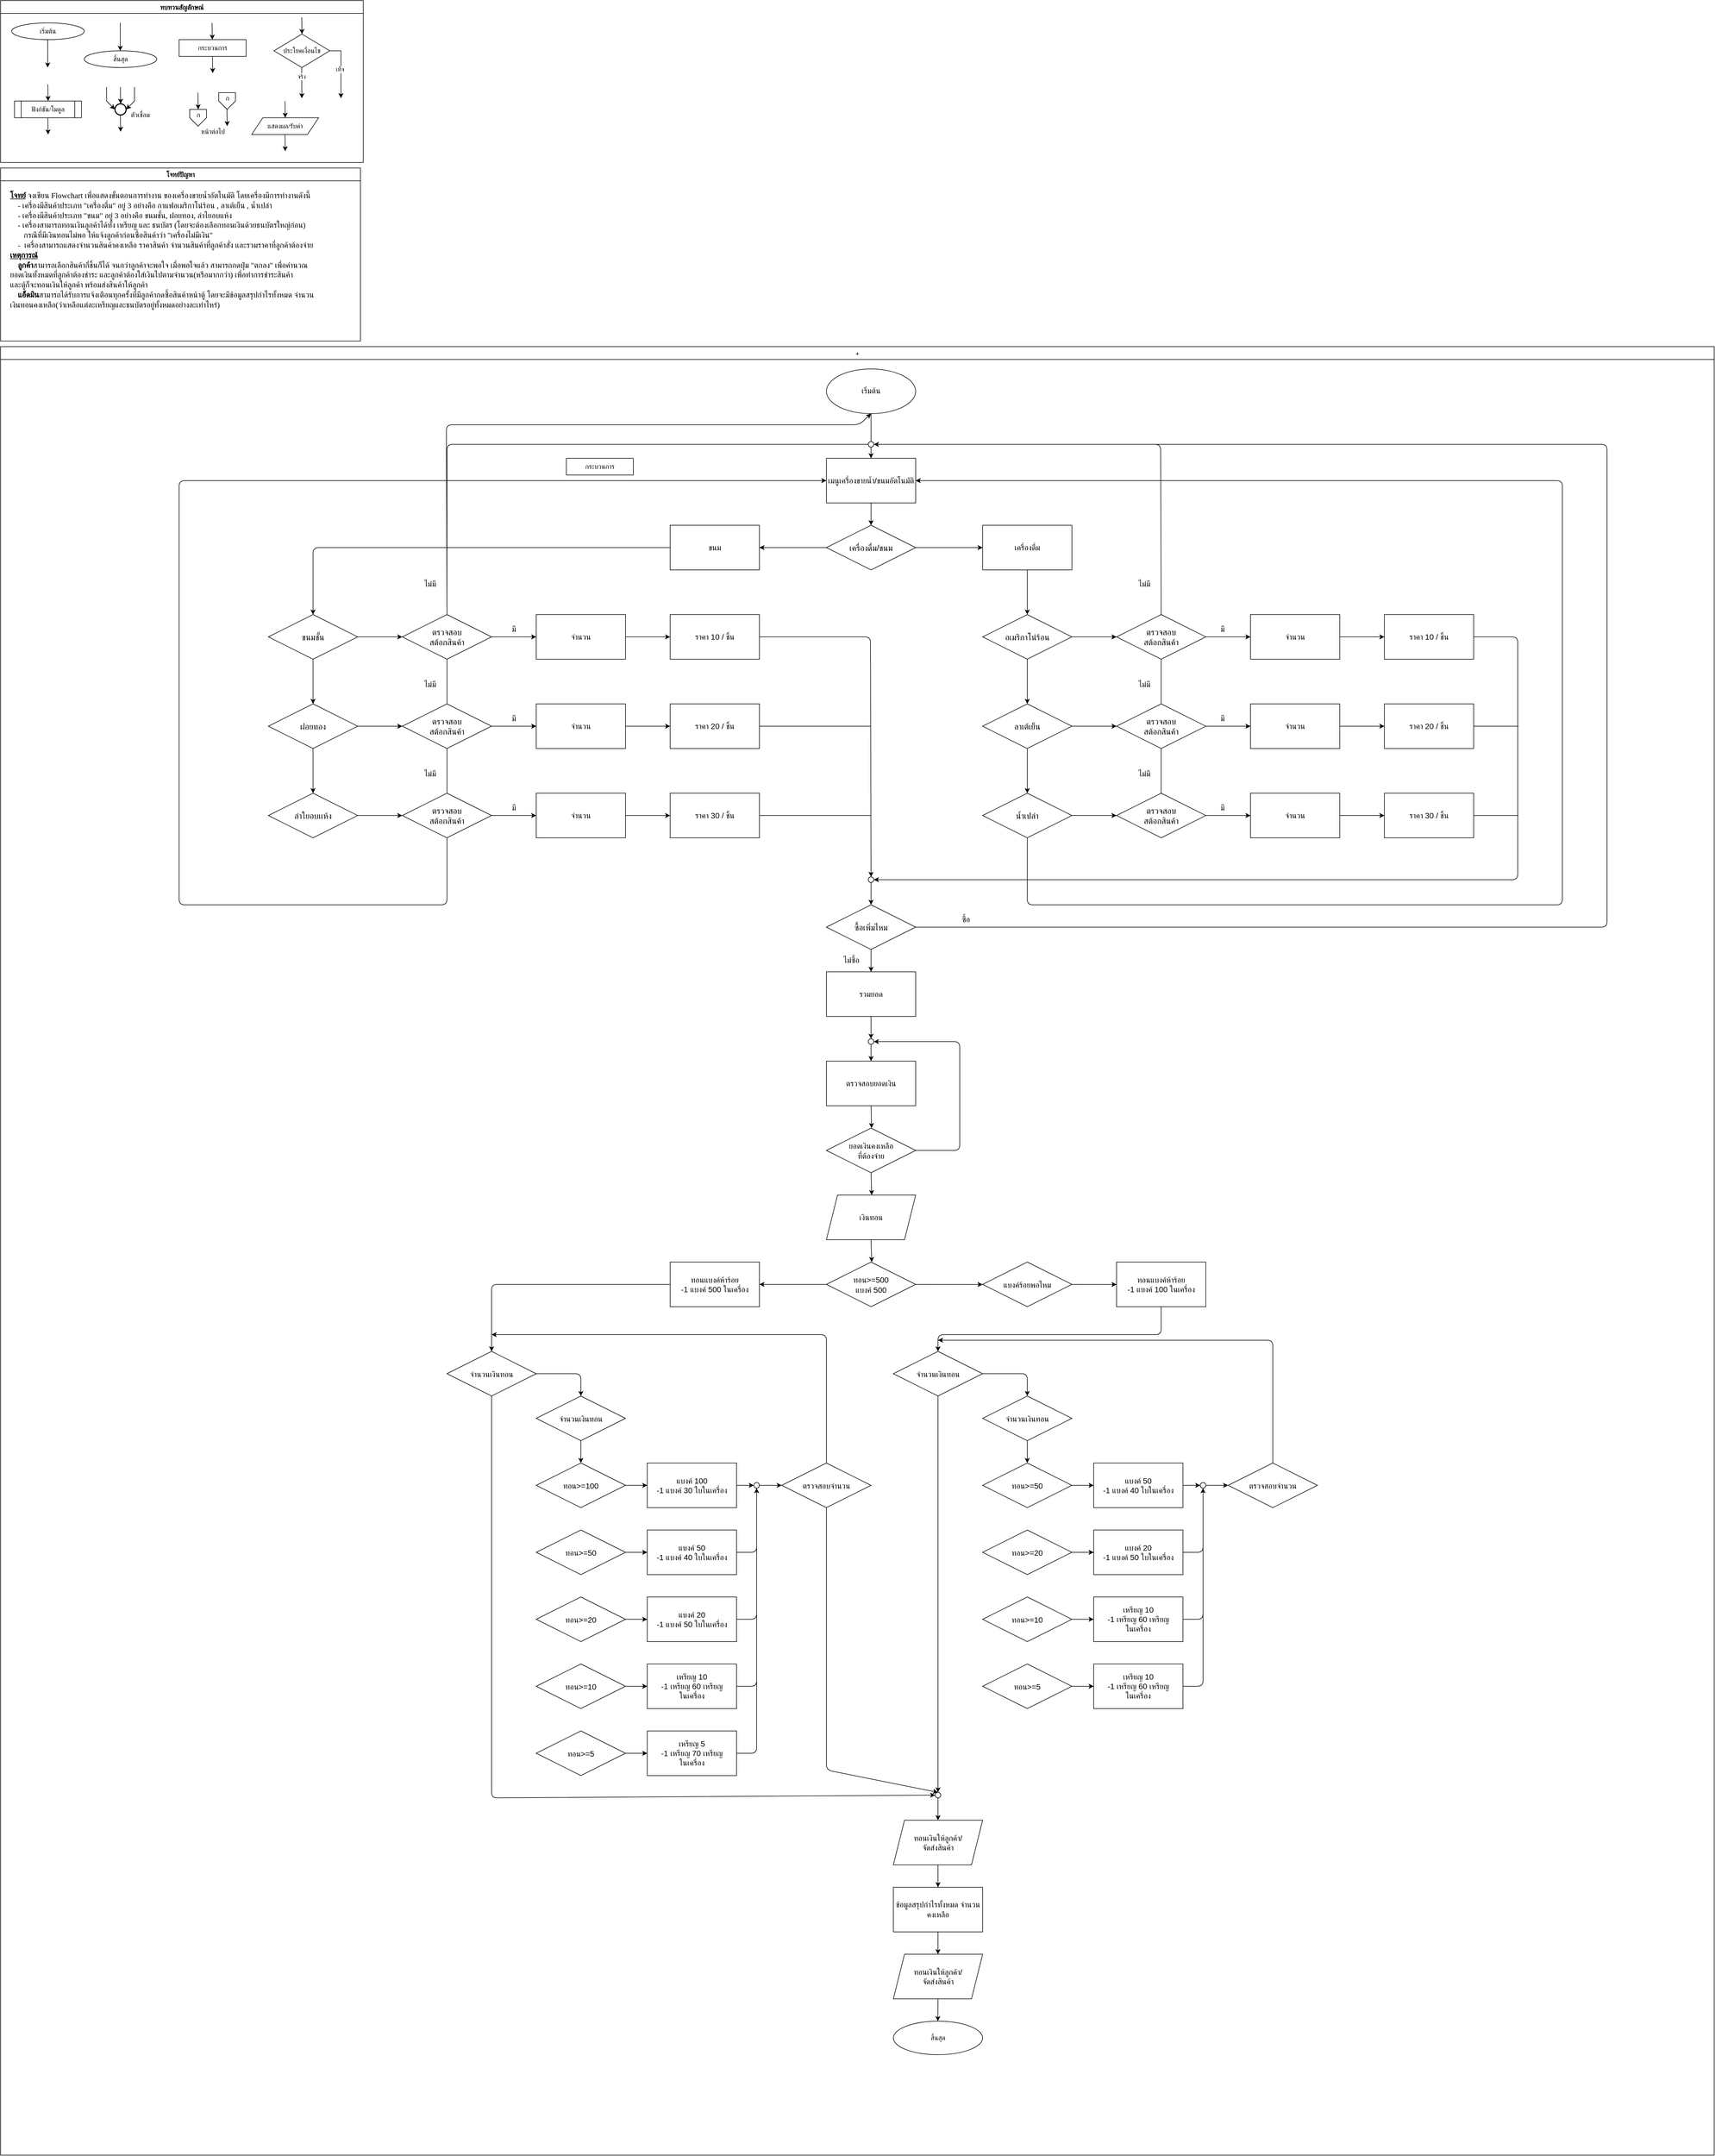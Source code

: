 <mxfile>
    <diagram id="C5RBs43oDa-KdzZeNtuy" name="Page-1">
        <mxGraphModel dx="2248" dy="659" grid="1" gridSize="10" guides="1" tooltips="1" connect="1" arrows="1" fold="1" page="1" pageScale="1" pageWidth="827" pageHeight="1169" math="0" shadow="0">
            <root>
                <mxCell id="WIyWlLk6GJQsqaUBKTNV-0"/>
                <mxCell id="WIyWlLk6GJQsqaUBKTNV-1" parent="WIyWlLk6GJQsqaUBKTNV-0"/>
                <mxCell id="M7CGMbNuYNeq0SnUNNgH-6" value="ทบทวนสัญลักษณ์" style="swimlane;fontFamily=Sarabun;fontSource=https%3A%2F%2Ffonts.googleapis.com%2Fcss%3Ffamily%3DSarabun;" parent="WIyWlLk6GJQsqaUBKTNV-1" vertex="1">
                    <mxGeometry x="-720" y="20" width="650" height="290" as="geometry"/>
                </mxCell>
                <mxCell id="M7CGMbNuYNeq0SnUNNgH-2" value="&lt;font data-font-src=&quot;https://fonts.googleapis.com/css?family=Sarabun&quot; face=&quot;Sarabun&quot;&gt;เริ่มต้น&lt;/font&gt;" style="ellipse;whiteSpace=wrap;html=1;" parent="M7CGMbNuYNeq0SnUNNgH-6" vertex="1">
                    <mxGeometry x="20" y="40" width="130" height="30" as="geometry"/>
                </mxCell>
                <mxCell id="M7CGMbNuYNeq0SnUNNgH-5" value="" style="endArrow=classic;html=1;rounded=0;" parent="M7CGMbNuYNeq0SnUNNgH-6" edge="1">
                    <mxGeometry width="50" height="50" relative="1" as="geometry">
                        <mxPoint x="84.5" y="70" as="sourcePoint"/>
                        <mxPoint x="84.5" y="120" as="targetPoint"/>
                    </mxGeometry>
                </mxCell>
                <mxCell id="M7CGMbNuYNeq0SnUNNgH-3" value="&lt;font face=&quot;Sarabun&quot;&gt;สิ้นสุด&lt;/font&gt;" style="ellipse;whiteSpace=wrap;html=1;" parent="M7CGMbNuYNeq0SnUNNgH-6" vertex="1">
                    <mxGeometry x="150" y="90" width="130" height="30" as="geometry"/>
                </mxCell>
                <mxCell id="M7CGMbNuYNeq0SnUNNgH-4" value="" style="endArrow=classic;html=1;rounded=0;" parent="M7CGMbNuYNeq0SnUNNgH-6" edge="1">
                    <mxGeometry width="50" height="50" relative="1" as="geometry">
                        <mxPoint x="214.5" y="40" as="sourcePoint"/>
                        <mxPoint x="214.5" y="90" as="targetPoint"/>
                    </mxGeometry>
                </mxCell>
                <mxCell id="mvioNwK95yMqdUQ73LqQ-0" value="กระบวนการ" style="rounded=0;whiteSpace=wrap;html=1;fontFamily=Sarabun;fontSource=https%3A%2F%2Ffonts.googleapis.com%2Fcss%3Ffamily%3DSarabun;" parent="M7CGMbNuYNeq0SnUNNgH-6" vertex="1">
                    <mxGeometry x="320" y="70" width="120" height="30" as="geometry"/>
                </mxCell>
                <mxCell id="mvioNwK95yMqdUQ73LqQ-1" value="" style="endArrow=classic;html=1;rounded=0;" parent="M7CGMbNuYNeq0SnUNNgH-6" edge="1">
                    <mxGeometry width="50" height="50" relative="1" as="geometry">
                        <mxPoint x="379" y="40" as="sourcePoint"/>
                        <mxPoint x="379.5" y="70" as="targetPoint"/>
                    </mxGeometry>
                </mxCell>
                <mxCell id="mvioNwK95yMqdUQ73LqQ-2" value="" style="endArrow=classic;html=1;rounded=0;" parent="M7CGMbNuYNeq0SnUNNgH-6" edge="1">
                    <mxGeometry width="50" height="50" relative="1" as="geometry">
                        <mxPoint x="379.75" y="100" as="sourcePoint"/>
                        <mxPoint x="380.25" y="130" as="targetPoint"/>
                    </mxGeometry>
                </mxCell>
                <mxCell id="mvioNwK95yMqdUQ73LqQ-3" value="ประโยคเงื่อนไข" style="rhombus;whiteSpace=wrap;html=1;fontFamily=Sarabun;fontSource=https%3A%2F%2Ffonts.googleapis.com%2Fcss%3Ffamily%3DSarabun;" parent="M7CGMbNuYNeq0SnUNNgH-6" vertex="1">
                    <mxGeometry x="490" y="60" width="100" height="60" as="geometry"/>
                </mxCell>
                <mxCell id="mvioNwK95yMqdUQ73LqQ-4" value="" style="endArrow=classic;html=1;rounded=0;" parent="M7CGMbNuYNeq0SnUNNgH-6" edge="1">
                    <mxGeometry width="50" height="50" relative="1" as="geometry">
                        <mxPoint x="539.71" y="30" as="sourcePoint"/>
                        <mxPoint x="540.21" y="60" as="targetPoint"/>
                    </mxGeometry>
                </mxCell>
                <mxCell id="mvioNwK95yMqdUQ73LqQ-5" value="" style="endArrow=classic;html=1;rounded=0;" parent="M7CGMbNuYNeq0SnUNNgH-6" edge="1">
                    <mxGeometry width="50" height="50" relative="1" as="geometry">
                        <mxPoint x="539.71" y="120" as="sourcePoint"/>
                        <mxPoint x="540" y="175" as="targetPoint"/>
                    </mxGeometry>
                </mxCell>
                <mxCell id="mvioNwK95yMqdUQ73LqQ-7" value="จริง" style="edgeLabel;html=1;align=center;verticalAlign=middle;resizable=0;points=[];fontFamily=Sarabun;fontSource=https%3A%2F%2Ffonts.googleapis.com%2Fcss%3Ffamily%3DSarabun;" parent="mvioNwK95yMqdUQ73LqQ-5" vertex="1" connectable="0">
                    <mxGeometry x="-0.414" y="-1" relative="1" as="geometry">
                        <mxPoint as="offset"/>
                    </mxGeometry>
                </mxCell>
                <mxCell id="mvioNwK95yMqdUQ73LqQ-6" value="" style="endArrow=classic;html=1;rounded=0;exitX=1;exitY=0.5;exitDx=0;exitDy=0;" parent="M7CGMbNuYNeq0SnUNNgH-6" source="mvioNwK95yMqdUQ73LqQ-3" edge="1">
                    <mxGeometry width="50" height="50" relative="1" as="geometry">
                        <mxPoint x="620" y="95" as="sourcePoint"/>
                        <mxPoint x="610" y="175" as="targetPoint"/>
                        <Array as="points">
                            <mxPoint x="610" y="90"/>
                        </Array>
                    </mxGeometry>
                </mxCell>
                <mxCell id="mvioNwK95yMqdUQ73LqQ-8" value="&lt;font data-font-src=&quot;https://fonts.googleapis.com/css?family=Sarabun&quot; face=&quot;Sarabun&quot;&gt;เท็จ&lt;/font&gt;" style="edgeLabel;html=1;align=center;verticalAlign=middle;resizable=0;points=[];" parent="mvioNwK95yMqdUQ73LqQ-6" vertex="1" connectable="0">
                    <mxGeometry x="-0.002" y="-2" relative="1" as="geometry">
                        <mxPoint as="offset"/>
                    </mxGeometry>
                </mxCell>
                <mxCell id="mvioNwK95yMqdUQ73LqQ-9" value="&lt;font data-font-src=&quot;https://fonts.googleapis.com/css?family=Sarabun&quot; face=&quot;Sarabun&quot;&gt;ฟังก์ชัน/โมดูล&lt;/font&gt;" style="shape=process;whiteSpace=wrap;html=1;backgroundOutline=1;" parent="M7CGMbNuYNeq0SnUNNgH-6" vertex="1">
                    <mxGeometry x="25" y="180" width="120" height="30" as="geometry"/>
                </mxCell>
                <mxCell id="mvioNwK95yMqdUQ73LqQ-11" value="" style="endArrow=classic;html=1;rounded=0;" parent="M7CGMbNuYNeq0SnUNNgH-6" edge="1">
                    <mxGeometry width="50" height="50" relative="1" as="geometry">
                        <mxPoint x="84.71" y="150" as="sourcePoint"/>
                        <mxPoint x="85.21" y="180" as="targetPoint"/>
                    </mxGeometry>
                </mxCell>
                <mxCell id="mvioNwK95yMqdUQ73LqQ-12" value="" style="endArrow=classic;html=1;rounded=0;" parent="M7CGMbNuYNeq0SnUNNgH-6" edge="1">
                    <mxGeometry width="50" height="50" relative="1" as="geometry">
                        <mxPoint x="84.71" y="210" as="sourcePoint"/>
                        <mxPoint x="85.21" y="240" as="targetPoint"/>
                    </mxGeometry>
                </mxCell>
                <mxCell id="mvioNwK95yMqdUQ73LqQ-13" value="" style="strokeWidth=2;html=1;shape=mxgraph.flowchart.start_2;whiteSpace=wrap;" parent="M7CGMbNuYNeq0SnUNNgH-6" vertex="1">
                    <mxGeometry x="205" y="185" width="20" height="20" as="geometry"/>
                </mxCell>
                <mxCell id="mvioNwK95yMqdUQ73LqQ-16" value="" style="endArrow=classic;html=1;rounded=0;" parent="M7CGMbNuYNeq0SnUNNgH-6" edge="1">
                    <mxGeometry width="50" height="50" relative="1" as="geometry">
                        <mxPoint x="214.71" y="155" as="sourcePoint"/>
                        <mxPoint x="215.21" y="185" as="targetPoint"/>
                    </mxGeometry>
                </mxCell>
                <mxCell id="mvioNwK95yMqdUQ73LqQ-17" value="" style="endArrow=classic;html=1;rounded=0;entryX=0;entryY=0.5;entryDx=0;entryDy=0;entryPerimeter=0;" parent="M7CGMbNuYNeq0SnUNNgH-6" target="mvioNwK95yMqdUQ73LqQ-13" edge="1">
                    <mxGeometry width="50" height="50" relative="1" as="geometry">
                        <mxPoint x="190.0" y="155" as="sourcePoint"/>
                        <mxPoint x="190.5" y="185" as="targetPoint"/>
                        <Array as="points">
                            <mxPoint x="190" y="180"/>
                        </Array>
                    </mxGeometry>
                </mxCell>
                <mxCell id="mvioNwK95yMqdUQ73LqQ-18" value="" style="endArrow=classic;html=1;rounded=0;entryX=1;entryY=0.5;entryDx=0;entryDy=0;entryPerimeter=0;" parent="M7CGMbNuYNeq0SnUNNgH-6" target="mvioNwK95yMqdUQ73LqQ-13" edge="1">
                    <mxGeometry width="50" height="50" relative="1" as="geometry">
                        <mxPoint x="240.0" y="155" as="sourcePoint"/>
                        <mxPoint x="240.5" y="185" as="targetPoint"/>
                        <Array as="points">
                            <mxPoint x="240" y="180"/>
                        </Array>
                    </mxGeometry>
                </mxCell>
                <mxCell id="mvioNwK95yMqdUQ73LqQ-19" value="" style="endArrow=classic;html=1;rounded=0;" parent="M7CGMbNuYNeq0SnUNNgH-6" edge="1">
                    <mxGeometry width="50" height="50" relative="1" as="geometry">
                        <mxPoint x="214.71" y="205" as="sourcePoint"/>
                        <mxPoint x="215.21" y="235" as="targetPoint"/>
                    </mxGeometry>
                </mxCell>
                <mxCell id="mvioNwK95yMqdUQ73LqQ-20" value="&lt;font data-font-src=&quot;https://fonts.googleapis.com/css?family=Sarabun&quot; face=&quot;Sarabun&quot;&gt;ตัวเชื่อม&lt;/font&gt;" style="text;html=1;align=center;verticalAlign=middle;resizable=0;points=[];autosize=1;strokeColor=none;fillColor=none;" parent="M7CGMbNuYNeq0SnUNNgH-6" vertex="1">
                    <mxGeometry x="220" y="190" width="60" height="30" as="geometry"/>
                </mxCell>
                <mxCell id="mvioNwK95yMqdUQ73LqQ-25" value="" style="endArrow=classic;html=1;rounded=0;" parent="M7CGMbNuYNeq0SnUNNgH-6" edge="1">
                    <mxGeometry width="50" height="50" relative="1" as="geometry">
                        <mxPoint x="353.71" y="165" as="sourcePoint"/>
                        <mxPoint x="354.21" y="195" as="targetPoint"/>
                    </mxGeometry>
                </mxCell>
                <mxCell id="mvioNwK95yMqdUQ73LqQ-21" value="" style="verticalLabelPosition=bottom;verticalAlign=top;html=1;shape=offPageConnector;rounded=0;size=0.5;" parent="M7CGMbNuYNeq0SnUNNgH-6" vertex="1">
                    <mxGeometry x="339" y="195" width="30" height="30" as="geometry"/>
                </mxCell>
                <mxCell id="mvioNwK95yMqdUQ73LqQ-26" value="" style="endArrow=classic;html=1;rounded=0;" parent="M7CGMbNuYNeq0SnUNNgH-6" edge="1">
                    <mxGeometry width="50" height="50" relative="1" as="geometry">
                        <mxPoint x="405.71" y="195" as="sourcePoint"/>
                        <mxPoint x="406.21" y="225" as="targetPoint"/>
                    </mxGeometry>
                </mxCell>
                <mxCell id="mvioNwK95yMqdUQ73LqQ-27" value="" style="verticalLabelPosition=bottom;verticalAlign=top;html=1;shape=offPageConnector;rounded=0;size=0.5;" parent="M7CGMbNuYNeq0SnUNNgH-6" vertex="1">
                    <mxGeometry x="391" y="165" width="30" height="30" as="geometry"/>
                </mxCell>
                <mxCell id="mvioNwK95yMqdUQ73LqQ-28" value="หน้าต่อไป" style="text;html=1;align=center;verticalAlign=middle;resizable=0;points=[];autosize=1;strokeColor=none;fillColor=none;fontFamily=Sarabun;fontSource=https%3A%2F%2Ffonts.googleapis.com%2Fcss%3Ffamily%3DSarabun;" parent="M7CGMbNuYNeq0SnUNNgH-6" vertex="1">
                    <mxGeometry x="345" y="220" width="70" height="30" as="geometry"/>
                </mxCell>
                <mxCell id="mvioNwK95yMqdUQ73LqQ-29" value="ก" style="text;html=1;align=center;verticalAlign=middle;resizable=0;points=[];autosize=1;strokeColor=none;fillColor=none;fontFamily=Sarabun;fontSource=https%3A%2F%2Ffonts.googleapis.com%2Fcss%3Ffamily%3DSarabun;" parent="M7CGMbNuYNeq0SnUNNgH-6" vertex="1">
                    <mxGeometry x="339" y="190" width="30" height="30" as="geometry"/>
                </mxCell>
                <mxCell id="mvioNwK95yMqdUQ73LqQ-30" value="ก" style="text;html=1;align=center;verticalAlign=middle;resizable=0;points=[];autosize=1;strokeColor=none;fillColor=none;fontFamily=Sarabun;fontSource=https%3A%2F%2Ffonts.googleapis.com%2Fcss%3Ffamily%3DSarabun;" parent="M7CGMbNuYNeq0SnUNNgH-6" vertex="1">
                    <mxGeometry x="391" y="160" width="30" height="30" as="geometry"/>
                </mxCell>
                <mxCell id="mvioNwK95yMqdUQ73LqQ-32" value="แสดงผล/รับค่า" style="shape=parallelogram;perimeter=parallelogramPerimeter;whiteSpace=wrap;html=1;fixedSize=1;fontFamily=Sarabun;fontSource=https%3A%2F%2Ffonts.googleapis.com%2Fcss%3Ffamily%3DSarabun;" parent="M7CGMbNuYNeq0SnUNNgH-6" vertex="1">
                    <mxGeometry x="450" y="210" width="120" height="30" as="geometry"/>
                </mxCell>
                <mxCell id="mvioNwK95yMqdUQ73LqQ-33" value="" style="endArrow=classic;html=1;rounded=0;" parent="M7CGMbNuYNeq0SnUNNgH-6" edge="1">
                    <mxGeometry width="50" height="50" relative="1" as="geometry">
                        <mxPoint x="509.71" y="180" as="sourcePoint"/>
                        <mxPoint x="510.21" y="210" as="targetPoint"/>
                    </mxGeometry>
                </mxCell>
                <mxCell id="mvioNwK95yMqdUQ73LqQ-34" value="" style="endArrow=classic;html=1;rounded=0;" parent="M7CGMbNuYNeq0SnUNNgH-6" edge="1">
                    <mxGeometry width="50" height="50" relative="1" as="geometry">
                        <mxPoint x="509.71" y="240" as="sourcePoint"/>
                        <mxPoint x="510.21" y="270" as="targetPoint"/>
                    </mxGeometry>
                </mxCell>
                <mxCell id="mvioNwK95yMqdUQ73LqQ-36" value="+" style="swimlane;fontFamily=Sarabun;fontSource=https%3A%2F%2Ffonts.googleapis.com%2Fcss%3Ffamily%3DSarabun;" parent="WIyWlLk6GJQsqaUBKTNV-1" vertex="1">
                    <mxGeometry x="-720" y="640" width="3071" height="3240" as="geometry"/>
                </mxCell>
                <mxCell id="1" style="edgeStyle=none;html=1;exitX=0.5;exitY=1;exitDx=0;exitDy=0;entryX=0.5;entryY=0;entryDx=0;entryDy=0;fontSize=15;startArrow=none;" parent="mvioNwK95yMqdUQ73LqQ-36" source="53" target="0" edge="1">
                    <mxGeometry relative="1" as="geometry"/>
                </mxCell>
                <mxCell id="mvioNwK95yMqdUQ73LqQ-35" value="&lt;font style=&quot;font-size: 14px;&quot; data-font-src=&quot;https://fonts.googleapis.com/css?family=Sarabun&quot; face=&quot;Sarabun&quot;&gt;เริ่มต้น&lt;/font&gt;" style="ellipse;whiteSpace=wrap;html=1;" parent="mvioNwK95yMqdUQ73LqQ-36" vertex="1">
                    <mxGeometry x="1480" y="40" width="160" height="80" as="geometry"/>
                </mxCell>
                <mxCell id="3" style="edgeStyle=none;html=1;exitX=0.5;exitY=1;exitDx=0;exitDy=0;entryX=0.5;entryY=0;entryDx=0;entryDy=0;fontSize=15;" parent="mvioNwK95yMqdUQ73LqQ-36" source="0" target="2" edge="1">
                    <mxGeometry relative="1" as="geometry"/>
                </mxCell>
                <mxCell id="0" value="เมนูเครื่องขายน้ำ/ขนมอัตโนมัติ" style="rounded=0;whiteSpace=wrap;html=1;fontSize=14;" parent="mvioNwK95yMqdUQ73LqQ-36" vertex="1">
                    <mxGeometry x="1480" y="200" width="160" height="80" as="geometry"/>
                </mxCell>
                <mxCell id="6" style="edgeStyle=none;html=1;exitX=0;exitY=0.5;exitDx=0;exitDy=0;entryX=1;entryY=0.5;entryDx=0;entryDy=0;fontSize=15;" parent="mvioNwK95yMqdUQ73LqQ-36" source="2" target="4" edge="1">
                    <mxGeometry relative="1" as="geometry"/>
                </mxCell>
                <mxCell id="7" style="edgeStyle=none;html=1;exitX=1;exitY=0.5;exitDx=0;exitDy=0;entryX=0;entryY=0.5;entryDx=0;entryDy=0;fontSize=15;" parent="mvioNwK95yMqdUQ73LqQ-36" source="2" target="5" edge="1">
                    <mxGeometry relative="1" as="geometry"/>
                </mxCell>
                <mxCell id="2" value="เครื่องดื่ม/ขนม" style="rhombus;whiteSpace=wrap;html=1;fontSize=15;" parent="mvioNwK95yMqdUQ73LqQ-36" vertex="1">
                    <mxGeometry x="1480" y="320" width="160" height="80" as="geometry"/>
                </mxCell>
                <mxCell id="4" value="ขนม" style="rounded=0;whiteSpace=wrap;html=1;fontSize=14;" parent="mvioNwK95yMqdUQ73LqQ-36" vertex="1">
                    <mxGeometry x="1200" y="320" width="160" height="80" as="geometry"/>
                </mxCell>
                <mxCell id="55" style="edgeStyle=none;html=1;exitX=0.5;exitY=1;exitDx=0;exitDy=0;entryX=0.5;entryY=0;entryDx=0;entryDy=0;fontSize=15;" parent="mvioNwK95yMqdUQ73LqQ-36" source="5" target="33" edge="1">
                    <mxGeometry relative="1" as="geometry"/>
                </mxCell>
                <mxCell id="5" value="เครื่องดื่ม" style="rounded=0;whiteSpace=wrap;html=1;fontSize=14;" parent="mvioNwK95yMqdUQ73LqQ-36" vertex="1">
                    <mxGeometry x="1760" y="320" width="160" height="80" as="geometry"/>
                </mxCell>
                <mxCell id="10" style="edgeStyle=none;html=1;exitX=1;exitY=0.5;exitDx=0;exitDy=0;entryX=0;entryY=0.5;entryDx=0;entryDy=0;fontSize=15;" parent="mvioNwK95yMqdUQ73LqQ-36" source="8" target="9" edge="1">
                    <mxGeometry relative="1" as="geometry"/>
                </mxCell>
                <mxCell id="58" style="edgeStyle=none;html=1;exitX=0.5;exitY=1;exitDx=0;exitDy=0;entryX=0.5;entryY=0;entryDx=0;entryDy=0;fontSize=15;" parent="mvioNwK95yMqdUQ73LqQ-36" source="8" target="19" edge="1">
                    <mxGeometry relative="1" as="geometry"/>
                </mxCell>
                <mxCell id="8" value="ขนมชั้น" style="rhombus;whiteSpace=wrap;html=1;fontSize=15;" parent="mvioNwK95yMqdUQ73LqQ-36" vertex="1">
                    <mxGeometry x="480" y="480" width="160" height="80" as="geometry"/>
                </mxCell>
                <mxCell id="16" style="edgeStyle=none;html=1;exitX=1;exitY=0.5;exitDx=0;exitDy=0;entryX=0;entryY=0.5;entryDx=0;entryDy=0;fontSize=15;" parent="mvioNwK95yMqdUQ73LqQ-36" source="9" target="11" edge="1">
                    <mxGeometry relative="1" as="geometry"/>
                </mxCell>
                <mxCell id="9" value="ตรวจสอบ&lt;br&gt;สต้อกสินค้า" style="rhombus;whiteSpace=wrap;html=1;fontSize=15;" parent="mvioNwK95yMqdUQ73LqQ-36" vertex="1">
                    <mxGeometry x="720" y="480" width="160" height="80" as="geometry"/>
                </mxCell>
                <mxCell id="17" style="edgeStyle=none;html=1;exitX=1;exitY=0.5;exitDx=0;exitDy=0;entryX=0;entryY=0.5;entryDx=0;entryDy=0;fontSize=15;" parent="mvioNwK95yMqdUQ73LqQ-36" source="11" target="12" edge="1">
                    <mxGeometry relative="1" as="geometry"/>
                </mxCell>
                <mxCell id="11" value="จำนวน" style="rounded=0;whiteSpace=wrap;html=1;fontSize=14;" parent="mvioNwK95yMqdUQ73LqQ-36" vertex="1">
                    <mxGeometry x="960" y="480" width="160" height="80" as="geometry"/>
                </mxCell>
                <mxCell id="100" style="edgeStyle=none;html=1;exitX=1;exitY=0.5;exitDx=0;exitDy=0;entryX=0.5;entryY=0;entryDx=0;entryDy=0;fontSize=14;" parent="mvioNwK95yMqdUQ73LqQ-36" source="12" target="88" edge="1">
                    <mxGeometry relative="1" as="geometry">
                        <Array as="points">
                            <mxPoint x="1559" y="520"/>
                        </Array>
                    </mxGeometry>
                </mxCell>
                <mxCell id="12" value="ราคา 10 / ชิ้น" style="rounded=0;whiteSpace=wrap;html=1;fontSize=14;" parent="mvioNwK95yMqdUQ73LqQ-36" vertex="1">
                    <mxGeometry x="1200" y="480" width="160" height="80" as="geometry"/>
                </mxCell>
                <mxCell id="59" style="edgeStyle=none;html=1;exitX=0.5;exitY=1;exitDx=0;exitDy=0;entryX=0.5;entryY=0;entryDx=0;entryDy=0;fontSize=15;" parent="mvioNwK95yMqdUQ73LqQ-36" source="19" target="26" edge="1">
                    <mxGeometry relative="1" as="geometry"/>
                </mxCell>
                <mxCell id="19" value="ฝอยทอง" style="rhombus;whiteSpace=wrap;html=1;fontSize=15;" parent="mvioNwK95yMqdUQ73LqQ-36" vertex="1">
                    <mxGeometry x="480" y="640" width="160" height="80" as="geometry"/>
                </mxCell>
                <mxCell id="21" value="ตรวจสอบ&lt;br&gt;สต้อกสินค้า" style="rhombus;whiteSpace=wrap;html=1;fontSize=15;" parent="mvioNwK95yMqdUQ73LqQ-36" vertex="1">
                    <mxGeometry x="720" y="640" width="160" height="80" as="geometry"/>
                </mxCell>
                <mxCell id="18" style="edgeStyle=none;html=1;exitX=1;exitY=0.5;exitDx=0;exitDy=0;entryX=0;entryY=0.5;entryDx=0;entryDy=0;fontSize=15;" parent="mvioNwK95yMqdUQ73LqQ-36" source="19" target="21" edge="1">
                    <mxGeometry relative="1" as="geometry"/>
                </mxCell>
                <mxCell id="23" value="จำนวน" style="rounded=0;whiteSpace=wrap;html=1;fontSize=14;" parent="mvioNwK95yMqdUQ73LqQ-36" vertex="1">
                    <mxGeometry x="960" y="640" width="160" height="80" as="geometry"/>
                </mxCell>
                <mxCell id="20" style="edgeStyle=none;html=1;exitX=1;exitY=0.5;exitDx=0;exitDy=0;entryX=0;entryY=0.5;entryDx=0;entryDy=0;fontSize=15;" parent="mvioNwK95yMqdUQ73LqQ-36" source="21" target="23" edge="1">
                    <mxGeometry relative="1" as="geometry"/>
                </mxCell>
                <mxCell id="24" value="ราคา 20 / ชิ้น" style="rounded=0;whiteSpace=wrap;html=1;fontSize=14;" parent="mvioNwK95yMqdUQ73LqQ-36" vertex="1">
                    <mxGeometry x="1200" y="640" width="160" height="80" as="geometry"/>
                </mxCell>
                <mxCell id="22" style="edgeStyle=none;html=1;exitX=1;exitY=0.5;exitDx=0;exitDy=0;entryX=0;entryY=0.5;entryDx=0;entryDy=0;fontSize=15;" parent="mvioNwK95yMqdUQ73LqQ-36" source="23" target="24" edge="1">
                    <mxGeometry relative="1" as="geometry"/>
                </mxCell>
                <mxCell id="26" value="ลำใยอบเเห้ง" style="rhombus;whiteSpace=wrap;html=1;fontSize=15;" parent="mvioNwK95yMqdUQ73LqQ-36" vertex="1">
                    <mxGeometry x="480" y="800" width="160" height="80" as="geometry"/>
                </mxCell>
                <mxCell id="28" value="ตรวจสอบ&lt;br&gt;สต้อกสินค้า" style="rhombus;whiteSpace=wrap;html=1;fontSize=15;" parent="mvioNwK95yMqdUQ73LqQ-36" vertex="1">
                    <mxGeometry x="720" y="800" width="160" height="80" as="geometry"/>
                </mxCell>
                <mxCell id="25" style="edgeStyle=none;html=1;exitX=1;exitY=0.5;exitDx=0;exitDy=0;entryX=0;entryY=0.5;entryDx=0;entryDy=0;fontSize=15;" parent="mvioNwK95yMqdUQ73LqQ-36" source="26" target="28" edge="1">
                    <mxGeometry relative="1" as="geometry"/>
                </mxCell>
                <mxCell id="30" value="จำนวน" style="rounded=0;whiteSpace=wrap;html=1;fontSize=14;" parent="mvioNwK95yMqdUQ73LqQ-36" vertex="1">
                    <mxGeometry x="960" y="800" width="160" height="80" as="geometry"/>
                </mxCell>
                <mxCell id="27" style="edgeStyle=none;html=1;exitX=1;exitY=0.5;exitDx=0;exitDy=0;entryX=0;entryY=0.5;entryDx=0;entryDy=0;fontSize=15;" parent="mvioNwK95yMqdUQ73LqQ-36" source="28" target="30" edge="1">
                    <mxGeometry relative="1" as="geometry"/>
                </mxCell>
                <mxCell id="31" value="ราคา 30 / ชิ้น" style="rounded=0;whiteSpace=wrap;html=1;fontSize=14;" parent="mvioNwK95yMqdUQ73LqQ-36" vertex="1">
                    <mxGeometry x="1200" y="800" width="160" height="80" as="geometry"/>
                </mxCell>
                <mxCell id="29" style="edgeStyle=none;html=1;exitX=1;exitY=0.5;exitDx=0;exitDy=0;entryX=0;entryY=0.5;entryDx=0;entryDy=0;fontSize=15;" parent="mvioNwK95yMqdUQ73LqQ-36" source="30" target="31" edge="1">
                    <mxGeometry relative="1" as="geometry"/>
                </mxCell>
                <mxCell id="56" style="edgeStyle=none;html=1;exitX=0.5;exitY=1;exitDx=0;exitDy=0;entryX=0.5;entryY=0;entryDx=0;entryDy=0;fontSize=15;" parent="mvioNwK95yMqdUQ73LqQ-36" source="33" target="39" edge="1">
                    <mxGeometry relative="1" as="geometry"/>
                </mxCell>
                <mxCell id="33" value="อเมริกาโน่ร้อน" style="rhombus;whiteSpace=wrap;html=1;fontSize=15;" parent="mvioNwK95yMqdUQ73LqQ-36" vertex="1">
                    <mxGeometry x="1760" y="480" width="160" height="80" as="geometry"/>
                </mxCell>
                <mxCell id="35" value="ตรวจสอบ&lt;br&gt;สต้อกสินค้า" style="rhombus;whiteSpace=wrap;html=1;fontSize=15;" parent="mvioNwK95yMqdUQ73LqQ-36" vertex="1">
                    <mxGeometry x="2000" y="480" width="160" height="80" as="geometry"/>
                </mxCell>
                <mxCell id="32" style="edgeStyle=none;html=1;exitX=1;exitY=0.5;exitDx=0;exitDy=0;entryX=0;entryY=0.5;entryDx=0;entryDy=0;fontSize=15;" parent="mvioNwK95yMqdUQ73LqQ-36" source="33" target="35" edge="1">
                    <mxGeometry relative="1" as="geometry"/>
                </mxCell>
                <mxCell id="37" value="จำนวน" style="rounded=0;whiteSpace=wrap;html=1;fontSize=14;" parent="mvioNwK95yMqdUQ73LqQ-36" vertex="1">
                    <mxGeometry x="2240" y="480" width="160" height="80" as="geometry"/>
                </mxCell>
                <mxCell id="34" style="edgeStyle=none;html=1;exitX=1;exitY=0.5;exitDx=0;exitDy=0;entryX=0;entryY=0.5;entryDx=0;entryDy=0;fontSize=15;" parent="mvioNwK95yMqdUQ73LqQ-36" source="35" target="37" edge="1">
                    <mxGeometry relative="1" as="geometry"/>
                </mxCell>
                <mxCell id="38" value="ราคา 10 / ชิ้น" style="rounded=0;whiteSpace=wrap;html=1;fontSize=14;" parent="mvioNwK95yMqdUQ73LqQ-36" vertex="1">
                    <mxGeometry x="2480" y="480" width="160" height="80" as="geometry"/>
                </mxCell>
                <mxCell id="36" style="edgeStyle=none;html=1;exitX=1;exitY=0.5;exitDx=0;exitDy=0;entryX=0;entryY=0.5;entryDx=0;entryDy=0;fontSize=15;" parent="mvioNwK95yMqdUQ73LqQ-36" source="37" target="38" edge="1">
                    <mxGeometry relative="1" as="geometry"/>
                </mxCell>
                <mxCell id="57" style="edgeStyle=none;html=1;exitX=0.5;exitY=1;exitDx=0;exitDy=0;entryX=0.5;entryY=0;entryDx=0;entryDy=0;fontSize=15;" parent="mvioNwK95yMqdUQ73LqQ-36" source="39" target="46" edge="1">
                    <mxGeometry relative="1" as="geometry"/>
                </mxCell>
                <mxCell id="39" value="ลาเต้เย็น" style="rhombus;whiteSpace=wrap;html=1;fontSize=15;" parent="mvioNwK95yMqdUQ73LqQ-36" vertex="1">
                    <mxGeometry x="1760" y="640" width="160" height="80" as="geometry"/>
                </mxCell>
                <mxCell id="40" value="ตรวจสอบ&lt;br&gt;สต้อกสินค้า" style="rhombus;whiteSpace=wrap;html=1;fontSize=15;" parent="mvioNwK95yMqdUQ73LqQ-36" vertex="1">
                    <mxGeometry x="2000" y="640" width="160" height="80" as="geometry"/>
                </mxCell>
                <mxCell id="41" style="edgeStyle=none;html=1;exitX=1;exitY=0.5;exitDx=0;exitDy=0;entryX=0;entryY=0.5;entryDx=0;entryDy=0;fontSize=15;" parent="mvioNwK95yMqdUQ73LqQ-36" source="39" target="40" edge="1">
                    <mxGeometry relative="1" as="geometry"/>
                </mxCell>
                <mxCell id="42" value="จำนวน" style="rounded=0;whiteSpace=wrap;html=1;fontSize=14;" parent="mvioNwK95yMqdUQ73LqQ-36" vertex="1">
                    <mxGeometry x="2240" y="640" width="160" height="80" as="geometry"/>
                </mxCell>
                <mxCell id="43" style="edgeStyle=none;html=1;exitX=1;exitY=0.5;exitDx=0;exitDy=0;entryX=0;entryY=0.5;entryDx=0;entryDy=0;fontSize=15;" parent="mvioNwK95yMqdUQ73LqQ-36" source="40" target="42" edge="1">
                    <mxGeometry relative="1" as="geometry"/>
                </mxCell>
                <mxCell id="44" value="ราคา 20 / ชิ้น" style="rounded=0;whiteSpace=wrap;html=1;fontSize=14;" parent="mvioNwK95yMqdUQ73LqQ-36" vertex="1">
                    <mxGeometry x="2480" y="640" width="160" height="80" as="geometry"/>
                </mxCell>
                <mxCell id="45" style="edgeStyle=none;html=1;exitX=1;exitY=0.5;exitDx=0;exitDy=0;entryX=0;entryY=0.5;entryDx=0;entryDy=0;fontSize=15;" parent="mvioNwK95yMqdUQ73LqQ-36" source="42" target="44" edge="1">
                    <mxGeometry relative="1" as="geometry"/>
                </mxCell>
                <mxCell id="46" value="น้ำเปล่า" style="rhombus;whiteSpace=wrap;html=1;fontSize=15;" parent="mvioNwK95yMqdUQ73LqQ-36" vertex="1">
                    <mxGeometry x="1760" y="800" width="160" height="80" as="geometry"/>
                </mxCell>
                <mxCell id="47" value="ตรวจสอบ&lt;br&gt;สต้อกสินค้า" style="rhombus;whiteSpace=wrap;html=1;fontSize=15;" parent="mvioNwK95yMqdUQ73LqQ-36" vertex="1">
                    <mxGeometry x="2000" y="800" width="160" height="80" as="geometry"/>
                </mxCell>
                <mxCell id="48" style="edgeStyle=none;html=1;exitX=1;exitY=0.5;exitDx=0;exitDy=0;entryX=0;entryY=0.5;entryDx=0;entryDy=0;fontSize=15;" parent="mvioNwK95yMqdUQ73LqQ-36" source="46" target="47" edge="1">
                    <mxGeometry relative="1" as="geometry"/>
                </mxCell>
                <mxCell id="49" value="จำนวน" style="rounded=0;whiteSpace=wrap;html=1;fontSize=14;" parent="mvioNwK95yMqdUQ73LqQ-36" vertex="1">
                    <mxGeometry x="2240" y="800" width="160" height="80" as="geometry"/>
                </mxCell>
                <mxCell id="50" style="edgeStyle=none;html=1;exitX=1;exitY=0.5;exitDx=0;exitDy=0;entryX=0;entryY=0.5;entryDx=0;entryDy=0;fontSize=15;" parent="mvioNwK95yMqdUQ73LqQ-36" source="47" target="49" edge="1">
                    <mxGeometry relative="1" as="geometry"/>
                </mxCell>
                <mxCell id="51" value="ราคา 30 / ชิ้น" style="rounded=0;whiteSpace=wrap;html=1;fontSize=14;" parent="mvioNwK95yMqdUQ73LqQ-36" vertex="1">
                    <mxGeometry x="2480" y="800" width="160" height="80" as="geometry"/>
                </mxCell>
                <mxCell id="52" style="edgeStyle=none;html=1;exitX=1;exitY=0.5;exitDx=0;exitDy=0;entryX=0;entryY=0.5;entryDx=0;entryDy=0;fontSize=15;" parent="mvioNwK95yMqdUQ73LqQ-36" source="49" target="51" edge="1">
                    <mxGeometry relative="1" as="geometry"/>
                </mxCell>
                <mxCell id="53" value="" style="ellipse;whiteSpace=wrap;html=1;aspect=fixed;fontSize=15;" parent="mvioNwK95yMqdUQ73LqQ-36" vertex="1">
                    <mxGeometry x="1555" y="170" width="10" height="10" as="geometry"/>
                </mxCell>
                <mxCell id="54" value="" style="edgeStyle=none;html=1;exitX=0.5;exitY=1;exitDx=0;exitDy=0;entryX=0.5;entryY=0;entryDx=0;entryDy=0;fontSize=15;endArrow=none;" parent="mvioNwK95yMqdUQ73LqQ-36" source="mvioNwK95yMqdUQ73LqQ-35" target="53" edge="1">
                    <mxGeometry relative="1" as="geometry">
                        <mxPoint x="840" y="800" as="sourcePoint"/>
                        <mxPoint x="840" y="840" as="targetPoint"/>
                    </mxGeometry>
                </mxCell>
                <mxCell id="61" value="&lt;font style=&quot;font-size: 14px;&quot;&gt;มี&lt;/font&gt;" style="text;html=1;strokeColor=none;fillColor=none;align=center;verticalAlign=middle;whiteSpace=wrap;rounded=0;fontSize=15;" parent="mvioNwK95yMqdUQ73LqQ-36" vertex="1">
                    <mxGeometry x="2160" y="650" width="60" height="30" as="geometry"/>
                </mxCell>
                <mxCell id="62" value="&lt;font style=&quot;font-size: 14px;&quot;&gt;มี&lt;/font&gt;" style="text;html=1;strokeColor=none;fillColor=none;align=center;verticalAlign=middle;whiteSpace=wrap;rounded=0;fontSize=15;" parent="mvioNwK95yMqdUQ73LqQ-36" vertex="1">
                    <mxGeometry x="2160" y="810" width="60" height="30" as="geometry"/>
                </mxCell>
                <mxCell id="63" value="&lt;font style=&quot;font-size: 14px;&quot;&gt;มี&lt;/font&gt;" style="text;html=1;strokeColor=none;fillColor=none;align=center;verticalAlign=middle;whiteSpace=wrap;rounded=0;fontSize=15;" parent="mvioNwK95yMqdUQ73LqQ-36" vertex="1">
                    <mxGeometry x="890" y="650" width="60" height="30" as="geometry"/>
                </mxCell>
                <mxCell id="64" value="&lt;font style=&quot;font-size: 14px;&quot;&gt;มี&lt;/font&gt;" style="text;html=1;strokeColor=none;fillColor=none;align=center;verticalAlign=middle;whiteSpace=wrap;rounded=0;fontSize=15;" parent="mvioNwK95yMqdUQ73LqQ-36" vertex="1">
                    <mxGeometry x="890" y="490" width="60" height="30" as="geometry"/>
                </mxCell>
                <mxCell id="65" value="&lt;font style=&quot;font-size: 14px;&quot;&gt;มี&lt;/font&gt;" style="text;html=1;strokeColor=none;fillColor=none;align=center;verticalAlign=middle;whiteSpace=wrap;rounded=0;fontSize=15;" parent="mvioNwK95yMqdUQ73LqQ-36" vertex="1">
                    <mxGeometry x="890" y="810" width="60" height="30" as="geometry"/>
                </mxCell>
                <mxCell id="66" value="" style="endArrow=none;html=1;fontSize=14;entryX=0;entryY=0.5;entryDx=0;entryDy=0;exitX=0.5;exitY=0;exitDx=0;exitDy=0;" parent="mvioNwK95yMqdUQ73LqQ-36" source="9" target="53" edge="1">
                    <mxGeometry width="50" height="50" relative="1" as="geometry">
                        <mxPoint x="800" y="420" as="sourcePoint"/>
                        <mxPoint x="1210" y="380" as="targetPoint"/>
                        <Array as="points">
                            <mxPoint x="800" y="175"/>
                        </Array>
                    </mxGeometry>
                </mxCell>
                <mxCell id="67" value="" style="endArrow=none;html=1;fontSize=14;entryX=0.5;entryY=1;entryDx=0;entryDy=0;exitX=0.5;exitY=0;exitDx=0;exitDy=0;" parent="mvioNwK95yMqdUQ73LqQ-36" source="21" target="9" edge="1">
                    <mxGeometry width="50" height="50" relative="1" as="geometry">
                        <mxPoint x="1160" y="630" as="sourcePoint"/>
                        <mxPoint x="1210" y="580" as="targetPoint"/>
                    </mxGeometry>
                </mxCell>
                <mxCell id="68" value="" style="endArrow=none;html=1;fontSize=14;entryX=0.5;entryY=1;entryDx=0;entryDy=0;exitX=0.5;exitY=0;exitDx=0;exitDy=0;" parent="mvioNwK95yMqdUQ73LqQ-36" source="28" target="21" edge="1">
                    <mxGeometry width="50" height="50" relative="1" as="geometry">
                        <mxPoint x="810.0" y="650.0" as="sourcePoint"/>
                        <mxPoint x="810.0" y="570.0" as="targetPoint"/>
                    </mxGeometry>
                </mxCell>
                <mxCell id="69" style="edgeStyle=none;html=1;exitX=0;exitY=0.5;exitDx=0;exitDy=0;fontSize=14;entryX=0.5;entryY=0;entryDx=0;entryDy=0;" parent="mvioNwK95yMqdUQ73LqQ-36" source="4" target="8" edge="1">
                    <mxGeometry relative="1" as="geometry">
                        <mxPoint x="550.0" y="360.167" as="targetPoint"/>
                        <Array as="points">
                            <mxPoint x="560" y="360"/>
                        </Array>
                    </mxGeometry>
                </mxCell>
                <mxCell id="70" value="ไม่มี" style="text;html=1;strokeColor=none;fillColor=none;align=center;verticalAlign=middle;whiteSpace=wrap;rounded=0;fontSize=14;" parent="mvioNwK95yMqdUQ73LqQ-36" vertex="1">
                    <mxGeometry x="740" y="410" width="60" height="30" as="geometry"/>
                </mxCell>
                <mxCell id="71" value="ไม่มี" style="text;html=1;strokeColor=none;fillColor=none;align=center;verticalAlign=middle;whiteSpace=wrap;rounded=0;fontSize=14;" parent="mvioNwK95yMqdUQ73LqQ-36" vertex="1">
                    <mxGeometry x="740" y="590" width="60" height="30" as="geometry"/>
                </mxCell>
                <mxCell id="72" value="ไม่มี" style="text;html=1;strokeColor=none;fillColor=none;align=center;verticalAlign=middle;whiteSpace=wrap;rounded=0;fontSize=14;" parent="mvioNwK95yMqdUQ73LqQ-36" vertex="1">
                    <mxGeometry x="740" y="750" width="60" height="30" as="geometry"/>
                </mxCell>
                <mxCell id="74" value="ซื้อเพิ่มไหม" style="rhombus;whiteSpace=wrap;html=1;fontSize=15;" parent="mvioNwK95yMqdUQ73LqQ-36" vertex="1">
                    <mxGeometry x="1480" y="1000" width="160" height="80" as="geometry"/>
                </mxCell>
                <mxCell id="77" value="" style="endArrow=none;html=1;fontSize=14;exitX=1;exitY=0.5;exitDx=0;exitDy=0;entryX=0.5;entryY=0;entryDx=0;entryDy=0;" parent="mvioNwK95yMqdUQ73LqQ-36" source="53" target="35" edge="1">
                    <mxGeometry width="50" height="50" relative="1" as="geometry">
                        <mxPoint x="1800" y="430" as="sourcePoint"/>
                        <mxPoint x="1970" y="180" as="targetPoint"/>
                        <Array as="points">
                            <mxPoint x="2079" y="175"/>
                        </Array>
                    </mxGeometry>
                </mxCell>
                <mxCell id="78" value="" style="endArrow=none;html=1;fontSize=14;entryX=0.5;entryY=1;entryDx=0;entryDy=0;exitX=0.5;exitY=0;exitDx=0;exitDy=0;" parent="mvioNwK95yMqdUQ73LqQ-36" source="40" target="35" edge="1">
                    <mxGeometry width="50" height="50" relative="1" as="geometry">
                        <mxPoint x="2130" y="530" as="sourcePoint"/>
                        <mxPoint x="2180" y="480" as="targetPoint"/>
                    </mxGeometry>
                </mxCell>
                <mxCell id="79" value="" style="endArrow=none;html=1;fontSize=14;entryX=0.5;entryY=1;entryDx=0;entryDy=0;exitX=0.5;exitY=0;exitDx=0;exitDy=0;" parent="mvioNwK95yMqdUQ73LqQ-36" source="47" target="40" edge="1">
                    <mxGeometry width="50" height="50" relative="1" as="geometry">
                        <mxPoint x="2090" y="650.0" as="sourcePoint"/>
                        <mxPoint x="2090" y="570.0" as="targetPoint"/>
                    </mxGeometry>
                </mxCell>
                <mxCell id="80" value="ไม่มี" style="text;html=1;strokeColor=none;fillColor=none;align=center;verticalAlign=middle;whiteSpace=wrap;rounded=0;fontSize=14;" parent="mvioNwK95yMqdUQ73LqQ-36" vertex="1">
                    <mxGeometry x="2020" y="410" width="60" height="30" as="geometry"/>
                </mxCell>
                <mxCell id="81" value="ไม่มี" style="text;html=1;strokeColor=none;fillColor=none;align=center;verticalAlign=middle;whiteSpace=wrap;rounded=0;fontSize=14;" parent="mvioNwK95yMqdUQ73LqQ-36" vertex="1">
                    <mxGeometry x="2020" y="590" width="60" height="30" as="geometry"/>
                </mxCell>
                <mxCell id="82" value="ไม่มี" style="text;html=1;strokeColor=none;fillColor=none;align=center;verticalAlign=middle;whiteSpace=wrap;rounded=0;fontSize=14;" parent="mvioNwK95yMqdUQ73LqQ-36" vertex="1">
                    <mxGeometry x="2020" y="750" width="60" height="30" as="geometry"/>
                </mxCell>
                <mxCell id="84" style="edgeStyle=none;html=1;exitX=0.5;exitY=1;exitDx=0;exitDy=0;fontSize=14;entryX=0;entryY=0.5;entryDx=0;entryDy=0;" parent="mvioNwK95yMqdUQ73LqQ-36" source="28" target="0" edge="1">
                    <mxGeometry relative="1" as="geometry">
                        <mxPoint x="450" y="280" as="targetPoint"/>
                        <Array as="points">
                            <mxPoint x="800" y="1000"/>
                            <mxPoint x="320" y="1000"/>
                            <mxPoint x="320" y="240"/>
                        </Array>
                    </mxGeometry>
                </mxCell>
                <mxCell id="86" value="" style="endArrow=classic;html=1;fontSize=14;exitX=0.5;exitY=1;exitDx=0;exitDy=0;entryX=1;entryY=0.5;entryDx=0;entryDy=0;" parent="mvioNwK95yMqdUQ73LqQ-36" source="46" target="0" edge="1">
                    <mxGeometry width="50" height="50" relative="1" as="geometry">
                        <mxPoint x="1809" y="500" as="sourcePoint"/>
                        <mxPoint x="2429" y="230" as="targetPoint"/>
                        <Array as="points">
                            <mxPoint x="1840" y="1000"/>
                            <mxPoint x="2799" y="1000"/>
                            <mxPoint x="2799" y="240"/>
                        </Array>
                    </mxGeometry>
                </mxCell>
                <mxCell id="87" style="edgeStyle=none;html=1;exitX=1;exitY=0.5;exitDx=0;exitDy=0;fontSize=14;entryX=1;entryY=0.5;entryDx=0;entryDy=0;" parent="mvioNwK95yMqdUQ73LqQ-36" source="38" target="88" edge="1">
                    <mxGeometry relative="1" as="geometry">
                        <mxPoint x="1569" y="960" as="targetPoint"/>
                        <Array as="points">
                            <mxPoint x="2719" y="520"/>
                            <mxPoint x="2719" y="955"/>
                        </Array>
                    </mxGeometry>
                </mxCell>
                <mxCell id="96" style="edgeStyle=none;html=1;exitX=0.5;exitY=1;exitDx=0;exitDy=0;entryX=0.5;entryY=0;entryDx=0;entryDy=0;fontSize=14;" parent="mvioNwK95yMqdUQ73LqQ-36" source="88" target="74" edge="1">
                    <mxGeometry relative="1" as="geometry"/>
                </mxCell>
                <mxCell id="88" value="" style="ellipse;whiteSpace=wrap;html=1;aspect=fixed;fontSize=15;" parent="mvioNwK95yMqdUQ73LqQ-36" vertex="1">
                    <mxGeometry x="1555" y="950" width="10" height="10" as="geometry"/>
                </mxCell>
                <mxCell id="105" value="" style="endArrow=classic;html=1;fontSize=14;exitX=0.5;exitY=0;exitDx=0;exitDy=0;entryX=0.5;entryY=1;entryDx=0;entryDy=0;" parent="mvioNwK95yMqdUQ73LqQ-36" source="9" target="mvioNwK95yMqdUQ73LqQ-35" edge="1">
                    <mxGeometry width="50" height="50" relative="1" as="geometry">
                        <mxPoint x="1149" y="300" as="sourcePoint"/>
                        <mxPoint x="1549" y="140" as="targetPoint"/>
                        <Array as="points">
                            <mxPoint x="799" y="140"/>
                            <mxPoint x="1539" y="140"/>
                        </Array>
                    </mxGeometry>
                </mxCell>
                <mxCell id="106" style="edgeStyle=none;html=1;exitX=1;exitY=0.5;exitDx=0;exitDy=0;fontSize=14;entryX=1;entryY=0.5;entryDx=0;entryDy=0;" parent="mvioNwK95yMqdUQ73LqQ-36" source="74" target="53" edge="1">
                    <mxGeometry relative="1" as="geometry">
                        <mxPoint x="2879" y="180" as="targetPoint"/>
                        <Array as="points">
                            <mxPoint x="2879" y="1040"/>
                            <mxPoint x="2879" y="175"/>
                        </Array>
                    </mxGeometry>
                </mxCell>
                <mxCell id="107" value="&lt;span style=&quot;font-size: 14px;&quot;&gt;ซื้อ&lt;/span&gt;" style="text;html=1;strokeColor=none;fillColor=none;align=center;verticalAlign=middle;whiteSpace=wrap;rounded=0;fontSize=15;" parent="mvioNwK95yMqdUQ73LqQ-36" vertex="1">
                    <mxGeometry x="1700" y="1010" width="60" height="30" as="geometry"/>
                </mxCell>
                <mxCell id="109" value="&lt;span style=&quot;font-size: 14px;&quot;&gt;ไม่ซื้อ&lt;/span&gt;" style="text;html=1;strokeColor=none;fillColor=none;align=center;verticalAlign=middle;whiteSpace=wrap;rounded=0;fontSize=15;" parent="mvioNwK95yMqdUQ73LqQ-36" vertex="1">
                    <mxGeometry x="1495" y="1083" width="60" height="30" as="geometry"/>
                </mxCell>
                <mxCell id="113" style="edgeStyle=none;html=1;exitX=0.5;exitY=1;exitDx=0;exitDy=0;entryX=0.5;entryY=0;entryDx=0;entryDy=0;fontSize=14;" parent="mvioNwK95yMqdUQ73LqQ-36" source="110" target="112" edge="1">
                    <mxGeometry relative="1" as="geometry"/>
                </mxCell>
                <mxCell id="110" value="รวมยอด" style="rounded=0;whiteSpace=wrap;html=1;fontSize=14;" parent="mvioNwK95yMqdUQ73LqQ-36" vertex="1">
                    <mxGeometry x="1480" y="1120" width="160" height="80" as="geometry"/>
                </mxCell>
                <mxCell id="108" style="edgeStyle=none;html=1;exitX=0.5;exitY=1;exitDx=0;exitDy=0;fontSize=14;entryX=0.5;entryY=0;entryDx=0;entryDy=0;" parent="mvioNwK95yMqdUQ73LqQ-36" source="74" target="110" edge="1">
                    <mxGeometry relative="1" as="geometry">
                        <mxPoint x="1560" y="1200" as="targetPoint"/>
                    </mxGeometry>
                </mxCell>
                <mxCell id="111" value="ตรวจสอบยอดเงิน" style="rounded=0;whiteSpace=wrap;html=1;fontSize=14;" parent="mvioNwK95yMqdUQ73LqQ-36" vertex="1">
                    <mxGeometry x="1480" y="1280" width="160" height="80" as="geometry"/>
                </mxCell>
                <mxCell id="114" style="edgeStyle=none;html=1;exitX=0.5;exitY=1;exitDx=0;exitDy=0;entryX=0.5;entryY=0;entryDx=0;entryDy=0;fontSize=14;" parent="mvioNwK95yMqdUQ73LqQ-36" source="112" target="111" edge="1">
                    <mxGeometry relative="1" as="geometry"/>
                </mxCell>
                <mxCell id="112" value="" style="ellipse;whiteSpace=wrap;html=1;aspect=fixed;fontSize=15;" parent="mvioNwK95yMqdUQ73LqQ-36" vertex="1">
                    <mxGeometry x="1555" y="1240" width="10" height="10" as="geometry"/>
                </mxCell>
                <mxCell id="116" value="&lt;font style=&quot;font-size: 14px;&quot;&gt;ยอดเงินคงเหลือ&lt;br&gt;ที่ต้องจ่าย&lt;/font&gt;" style="rhombus;whiteSpace=wrap;html=1;fontSize=15;" parent="mvioNwK95yMqdUQ73LqQ-36" vertex="1">
                    <mxGeometry x="1480" y="1400" width="160" height="80" as="geometry"/>
                </mxCell>
                <mxCell id="117" style="edgeStyle=none;html=1;exitX=1;exitY=0.5;exitDx=0;exitDy=0;fontSize=14;entryX=1;entryY=0.5;entryDx=0;entryDy=0;" parent="mvioNwK95yMqdUQ73LqQ-36" source="116" target="112" edge="1">
                    <mxGeometry relative="1" as="geometry">
                        <mxPoint x="1769" y="1350" as="targetPoint"/>
                        <Array as="points">
                            <mxPoint x="1719" y="1440"/>
                            <mxPoint x="1719" y="1245"/>
                        </Array>
                    </mxGeometry>
                </mxCell>
                <mxCell id="119" value="เงินทอน" style="shape=parallelogram;perimeter=parallelogramPerimeter;whiteSpace=wrap;html=1;fixedSize=1;fontSize=14;" parent="mvioNwK95yMqdUQ73LqQ-36" vertex="1">
                    <mxGeometry x="1480" y="1520" width="160" height="80" as="geometry"/>
                </mxCell>
                <mxCell id="123" style="edgeStyle=none;html=1;exitX=0;exitY=0.5;exitDx=0;exitDy=0;fontSize=14;entryX=1;entryY=0.5;entryDx=0;entryDy=0;" parent="mvioNwK95yMqdUQ73LqQ-36" source="121" target="122" edge="1">
                    <mxGeometry relative="1" as="geometry">
                        <mxPoint x="1360" y="1685" as="targetPoint"/>
                    </mxGeometry>
                </mxCell>
                <mxCell id="121" value="&lt;font style=&quot;font-size: 14px;&quot;&gt;ทอน&amp;gt;=500&lt;br style=&quot;&quot;&gt;แบงค์ 500&lt;br&gt;&lt;/font&gt;" style="rhombus;whiteSpace=wrap;html=1;fontSize=15;" parent="mvioNwK95yMqdUQ73LqQ-36" vertex="1">
                    <mxGeometry x="1480" y="1640" width="160" height="80" as="geometry"/>
                </mxCell>
                <mxCell id="122" value="&lt;font style=&quot;font-size: 14px;&quot;&gt;ทอนแบงค์ห้าร้อย&lt;br style=&quot;&quot;&gt;-1 แบงค์ 500 ในเครื่อง&lt;/font&gt;" style="rounded=0;whiteSpace=wrap;html=1;fontSize=14;" parent="mvioNwK95yMqdUQ73LqQ-36" vertex="1">
                    <mxGeometry x="1200" y="1640" width="160" height="80" as="geometry"/>
                </mxCell>
                <mxCell id="125" value="&lt;font style=&quot;font-size: 14px;&quot;&gt;แบงค์ร้อยพอไหม&lt;/font&gt;" style="rhombus;whiteSpace=wrap;html=1;fontSize=15;" parent="mvioNwK95yMqdUQ73LqQ-36" vertex="1">
                    <mxGeometry x="1760" y="1640" width="160" height="80" as="geometry"/>
                </mxCell>
                <mxCell id="127" value="&lt;font style=&quot;font-size: 14px;&quot;&gt;ทอนแบงค์ห้าร้อย&lt;br style=&quot;&quot;&gt;-1 แบงค์ 100 ในเครื่อง&lt;/font&gt;" style="rounded=0;whiteSpace=wrap;html=1;fontSize=14;" parent="mvioNwK95yMqdUQ73LqQ-36" vertex="1">
                    <mxGeometry x="2000" y="1640" width="160" height="80" as="geometry"/>
                </mxCell>
                <mxCell id="202" value="" style="ellipse;whiteSpace=wrap;html=1;aspect=fixed;fontSize=15;" parent="mvioNwK95yMqdUQ73LqQ-36" vertex="1">
                    <mxGeometry x="1675" y="2590" width="10" height="10" as="geometry"/>
                </mxCell>
                <mxCell id="217" style="edgeStyle=none;html=1;exitX=0.5;exitY=1;exitDx=0;exitDy=0;entryX=0.5;entryY=0;entryDx=0;entryDy=0;fontSize=13;" parent="mvioNwK95yMqdUQ73LqQ-36" source="213" target="216" edge="1">
                    <mxGeometry relative="1" as="geometry"/>
                </mxCell>
                <mxCell id="213" value="ทอนเงินให้ลูกค้า/&lt;br&gt;จัดส่งสินค้า" style="shape=parallelogram;perimeter=parallelogramPerimeter;whiteSpace=wrap;html=1;fixedSize=1;fontSize=14;" parent="mvioNwK95yMqdUQ73LqQ-36" vertex="1">
                    <mxGeometry x="1600" y="2640" width="160" height="80" as="geometry"/>
                </mxCell>
                <mxCell id="211" style="edgeStyle=none;html=1;exitX=0.5;exitY=1;exitDx=0;exitDy=0;fontSize=13;entryX=0.5;entryY=0;entryDx=0;entryDy=0;" parent="mvioNwK95yMqdUQ73LqQ-36" source="202" target="213" edge="1">
                    <mxGeometry relative="1" as="geometry">
                        <mxPoint x="1700" y="2660" as="targetPoint"/>
                    </mxGeometry>
                </mxCell>
                <mxCell id="215" value="กระบวนการ" style="rounded=0;whiteSpace=wrap;html=1;fontFamily=Sarabun;fontSource=https%3A%2F%2Ffonts.googleapis.com%2Fcss%3Ffamily%3DSarabun;" parent="mvioNwK95yMqdUQ73LqQ-36" vertex="1">
                    <mxGeometry x="1014" y="200" width="120" height="30" as="geometry"/>
                </mxCell>
                <mxCell id="219" style="edgeStyle=none;html=1;exitX=0.5;exitY=1;exitDx=0;exitDy=0;entryX=0.5;entryY=0;entryDx=0;entryDy=0;fontSize=13;" parent="mvioNwK95yMqdUQ73LqQ-36" source="216" target="218" edge="1">
                    <mxGeometry relative="1" as="geometry"/>
                </mxCell>
                <mxCell id="216" value="&lt;span style=&quot;font-family: Sarabun; text-align: left;&quot;&gt;ข้อมูลสรุปกำไรทั้งหมด จำนวน&lt;/span&gt;&lt;span style=&quot;font-family: Sarabun; text-align: left;&quot;&gt;คงเหลือ&lt;/span&gt;" style="rounded=0;whiteSpace=wrap;html=1;fontSize=14;" parent="mvioNwK95yMqdUQ73LqQ-36" vertex="1">
                    <mxGeometry x="1600" y="2760" width="160" height="80" as="geometry"/>
                </mxCell>
                <mxCell id="218" value="ทอนเงินให้ลูกค้า/&lt;br&gt;จัดส่งสินค้า" style="shape=parallelogram;perimeter=parallelogramPerimeter;whiteSpace=wrap;html=1;fixedSize=1;fontSize=14;" parent="mvioNwK95yMqdUQ73LqQ-36" vertex="1">
                    <mxGeometry x="1600" y="2880" width="160" height="80" as="geometry"/>
                </mxCell>
                <mxCell id="221" value="&lt;font face=&quot;Sarabun&quot;&gt;สิ้นสุด&lt;/font&gt;" style="ellipse;whiteSpace=wrap;html=1;" parent="mvioNwK95yMqdUQ73LqQ-36" vertex="1">
                    <mxGeometry x="1600" y="3000" width="160" height="60" as="geometry"/>
                </mxCell>
                <mxCell id="mvioNwK95yMqdUQ73LqQ-70" value="&lt;font data-font-src=&quot;https://fonts.googleapis.com/css?family=Sarabun&quot; face=&quot;Sarabun&quot;&gt;โจทย์ปัญหา&lt;/font&gt;" style="swimlane;whiteSpace=wrap;html=1;" parent="WIyWlLk6GJQsqaUBKTNV-1" vertex="1">
                    <mxGeometry x="-720" y="320" width="645" height="310" as="geometry"/>
                </mxCell>
                <mxCell id="mvioNwK95yMqdUQ73LqQ-71" value="&lt;p style=&quot;line-height: 120%;&quot;&gt;&lt;font data-font-src=&quot;https://fonts.googleapis.com/css?family=Sarabun&quot; face=&quot;Sarabun&quot; style=&quot;font-size: 14px;&quot;&gt;&lt;b&gt;&lt;u&gt;โจทย์&lt;/u&gt;&lt;/b&gt; จงเขียน Flowchart เพื่อแสดงขั้นตอนการทำงาน ของเครื่องขายน้ำอัตโนมัติ โดยเครื่องมีการทำงานดังนี้&lt;br&gt;&amp;nbsp; &amp;nbsp; - เครื่องมีสินค้าประเภท &quot;เครื่องดื่ม&quot; อยู่ 3 อย่างคือ กาแฟอเมริกาโน่ร้อน , ลาเต้เย็น , น้ำเปล่า&lt;br&gt;&amp;nbsp; &amp;nbsp; - เครื่องมีสินค้าประเภท &quot;ขนม&quot; อยู่ 3 อย่างคือ ขนมชั้น, ฝอยทอง, ลำไยอบแห้ง&lt;br&gt;&amp;nbsp; &amp;nbsp; - เครื่องสามารถทอนเงินลูกค้าได้ทั้ง เหรียญ และ ธนบัตร (โดยจะต้องเลือกทอนเงินด้วยธนบัตรใหญ่ก่อน)&lt;br&gt;&lt;/font&gt;&lt;span style=&quot;font-family: Sarabun; background-color: initial;&quot;&gt;&amp;nbsp; &amp;nbsp; &amp;nbsp; &amp;nbsp;กรณีที่มีเงินทอนไม่พอ ให้แจ้งลูกค้าก่อนซื้อสินค้าว่า &quot;เครื่องไม่มีเงิน&quot;&lt;br&gt;&amp;nbsp; &amp;nbsp; -&amp;nbsp; เครื่องสามารถแสดงจำนวนสินค้าคงเหลือ ราคาสินค้า จำนวนสินค้าที่ลูกค้าสั่ง และรวมราคาที่ลูกค้าต้องจ่าย&lt;br&gt;&lt;/span&gt;&lt;span style=&quot;font-family: Sarabun; background-color: initial;&quot;&gt;&lt;b&gt;&lt;u&gt;เหตุการณ์&lt;/u&gt;&lt;/b&gt;&lt;br&gt;&amp;nbsp; &amp;nbsp; &lt;b&gt;ลูกค้า&lt;/b&gt;สามารถเลือกสินค้ากี่ชิ้นก็ได้ จนกว่าลูกค้าจะพอใจ เมื่อพอใจแล้ว สามารถกดปุ่ม &quot;ตกลง&quot; เพื่อคำนวณ&lt;br&gt;ยอดเงินทั้งหมดที่ลูกค้าต้องชำระ และลูกค้าต้องใส่เงินไปตามจำนวน(หรือมากกว่า) เพื่อทำการชำระสินค้า&lt;br&gt;และตู้ก็จะทอนเงินให้ลูกค้า พร้อมส่งสินค้าให้ลูกค้า&lt;br&gt;&amp;nbsp; &amp;nbsp; &lt;b&gt;แอ็ดมิน&lt;/b&gt;สามารถได้รับการแจ้งเตือนทุกครั้งที่มีลูกค้ากดซื้อสินค้าหน้าตู้ โดยจะมีข้อมูลสรุปกำไรทั้งหมด จำนวน&lt;br&gt;เงินทอนคงเหลือ(ว่าเหลือแต่ละเหรียญและธนบัตรอยู่ทั้งหมดอย่างละเท่าไหร่)&lt;/span&gt;&lt;/p&gt;" style="text;html=1;align=left;verticalAlign=top;resizable=0;points=[];autosize=1;strokeColor=none;fillColor=none;fontSize=14;" parent="mvioNwK95yMqdUQ73LqQ-70" vertex="1">
                    <mxGeometry x="15" y="20" width="630" height="260" as="geometry"/>
                </mxCell>
                <mxCell id="60" value="&lt;font style=&quot;font-size: 14px;&quot;&gt;มี&lt;/font&gt;" style="text;html=1;strokeColor=none;fillColor=none;align=center;verticalAlign=middle;whiteSpace=wrap;rounded=0;fontSize=15;" parent="WIyWlLk6GJQsqaUBKTNV-1" vertex="1">
                    <mxGeometry x="1440" y="1130" width="60" height="30" as="geometry"/>
                </mxCell>
                <mxCell id="101" value="" style="endArrow=none;html=1;fontSize=14;exitX=1;exitY=0.5;exitDx=0;exitDy=0;" parent="WIyWlLk6GJQsqaUBKTNV-1" source="24" edge="1">
                    <mxGeometry width="50" height="50" relative="1" as="geometry">
                        <mxPoint x="910" y="1370" as="sourcePoint"/>
                        <mxPoint x="840" y="1320" as="targetPoint"/>
                    </mxGeometry>
                </mxCell>
                <mxCell id="102" value="" style="endArrow=none;html=1;fontSize=14;exitX=1;exitY=0.5;exitDx=0;exitDy=0;" parent="WIyWlLk6GJQsqaUBKTNV-1" source="31" edge="1">
                    <mxGeometry width="50" height="50" relative="1" as="geometry">
                        <mxPoint x="910" y="1460" as="sourcePoint"/>
                        <mxPoint x="840" y="1480" as="targetPoint"/>
                    </mxGeometry>
                </mxCell>
                <mxCell id="103" value="" style="endArrow=none;html=1;fontSize=14;exitX=1;exitY=0.5;exitDx=0;exitDy=0;" parent="WIyWlLk6GJQsqaUBKTNV-1" source="44" edge="1">
                    <mxGeometry width="50" height="50" relative="1" as="geometry">
                        <mxPoint x="1790" y="1290" as="sourcePoint"/>
                        <mxPoint x="2000" y="1320" as="targetPoint"/>
                    </mxGeometry>
                </mxCell>
                <mxCell id="104" value="" style="endArrow=none;html=1;fontSize=14;entryX=1;entryY=0.5;entryDx=0;entryDy=0;" parent="WIyWlLk6GJQsqaUBKTNV-1" target="51" edge="1">
                    <mxGeometry width="50" height="50" relative="1" as="geometry">
                        <mxPoint x="2000" y="1480" as="sourcePoint"/>
                        <mxPoint x="1840" y="1410" as="targetPoint"/>
                    </mxGeometry>
                </mxCell>
                <mxCell id="115" style="edgeStyle=none;html=1;exitX=0.5;exitY=1;exitDx=0;exitDy=0;fontSize=14;" parent="WIyWlLk6GJQsqaUBKTNV-1" source="111" edge="1">
                    <mxGeometry relative="1" as="geometry">
                        <mxPoint x="841" y="2040" as="targetPoint"/>
                    </mxGeometry>
                </mxCell>
                <mxCell id="118" style="edgeStyle=none;html=1;exitX=0.5;exitY=1;exitDx=0;exitDy=0;fontSize=14;" parent="WIyWlLk6GJQsqaUBKTNV-1" source="116" edge="1">
                    <mxGeometry relative="1" as="geometry">
                        <mxPoint x="841.25" y="2160" as="targetPoint"/>
                    </mxGeometry>
                </mxCell>
                <mxCell id="120" style="edgeStyle=none;html=1;exitX=0.5;exitY=1;exitDx=0;exitDy=0;fontSize=14;" parent="WIyWlLk6GJQsqaUBKTNV-1" source="119" edge="1">
                    <mxGeometry relative="1" as="geometry">
                        <mxPoint x="841.25" y="2280" as="targetPoint"/>
                    </mxGeometry>
                </mxCell>
                <mxCell id="126" style="edgeStyle=none;html=1;exitX=1;exitY=0.5;exitDx=0;exitDy=0;fontSize=14;" parent="WIyWlLk6GJQsqaUBKTNV-1" source="121" edge="1">
                    <mxGeometry relative="1" as="geometry">
                        <mxPoint x="1040" y="2320.158" as="targetPoint"/>
                    </mxGeometry>
                </mxCell>
                <mxCell id="128" style="edgeStyle=none;html=1;exitX=1;exitY=0.5;exitDx=0;exitDy=0;fontSize=14;" parent="WIyWlLk6GJQsqaUBKTNV-1" source="125" edge="1">
                    <mxGeometry relative="1" as="geometry">
                        <mxPoint x="1280" y="2320.158" as="targetPoint"/>
                    </mxGeometry>
                </mxCell>
                <mxCell id="132" style="edgeStyle=none;html=1;exitX=0.5;exitY=1;exitDx=0;exitDy=0;fontSize=14;entryX=0;entryY=0.5;entryDx=0;entryDy=0;" parent="WIyWlLk6GJQsqaUBKTNV-1" source="130" target="202" edge="1">
                    <mxGeometry relative="1" as="geometry">
                        <mxPoint x="950" y="3240" as="targetPoint"/>
                        <Array as="points">
                            <mxPoint x="160" y="3240"/>
                        </Array>
                    </mxGeometry>
                </mxCell>
                <mxCell id="133" style="edgeStyle=none;html=1;exitX=1;exitY=0.5;exitDx=0;exitDy=0;entryX=0.5;entryY=0;entryDx=0;entryDy=0;fontSize=14;" parent="WIyWlLk6GJQsqaUBKTNV-1" source="130" target="131" edge="1">
                    <mxGeometry relative="1" as="geometry">
                        <Array as="points">
                            <mxPoint x="320" y="2480"/>
                        </Array>
                    </mxGeometry>
                </mxCell>
                <mxCell id="130" value="&lt;font style=&quot;font-size: 14px;&quot;&gt;จำนวนเงินทอน&lt;br&gt;&lt;/font&gt;" style="rhombus;whiteSpace=wrap;html=1;fontSize=15;" parent="WIyWlLk6GJQsqaUBKTNV-1" vertex="1">
                    <mxGeometry x="80" y="2440" width="160" height="80" as="geometry"/>
                </mxCell>
                <mxCell id="135" style="edgeStyle=none;html=1;exitX=0.5;exitY=1;exitDx=0;exitDy=0;entryX=0.5;entryY=0;entryDx=0;entryDy=0;fontSize=14;" parent="WIyWlLk6GJQsqaUBKTNV-1" source="131" target="134" edge="1">
                    <mxGeometry relative="1" as="geometry"/>
                </mxCell>
                <mxCell id="131" value="&lt;font style=&quot;font-size: 14px;&quot;&gt;จำนวนเงินทอน&lt;br&gt;&lt;/font&gt;" style="rhombus;whiteSpace=wrap;html=1;fontSize=15;" parent="WIyWlLk6GJQsqaUBKTNV-1" vertex="1">
                    <mxGeometry x="240" y="2520" width="160" height="80" as="geometry"/>
                </mxCell>
                <mxCell id="145" style="edgeStyle=none;html=1;exitX=1;exitY=0.5;exitDx=0;exitDy=0;entryX=0;entryY=0.5;entryDx=0;entryDy=0;fontSize=13;" parent="WIyWlLk6GJQsqaUBKTNV-1" source="134" target="141" edge="1">
                    <mxGeometry relative="1" as="geometry"/>
                </mxCell>
                <mxCell id="134" value="&lt;font style=&quot;&quot;&gt;&lt;font style=&quot;font-size: 14px;&quot;&gt;ทอน&amp;gt;=100&lt;/font&gt;&lt;br&gt;&lt;/font&gt;" style="rhombus;whiteSpace=wrap;html=1;fontSize=15;" parent="WIyWlLk6GJQsqaUBKTNV-1" vertex="1">
                    <mxGeometry x="240" y="2640" width="160" height="80" as="geometry"/>
                </mxCell>
                <mxCell id="146" style="edgeStyle=none;html=1;exitX=1;exitY=0.5;exitDx=0;exitDy=0;entryX=0;entryY=0.5;entryDx=0;entryDy=0;fontSize=13;" parent="WIyWlLk6GJQsqaUBKTNV-1" source="136" target="140" edge="1">
                    <mxGeometry relative="1" as="geometry"/>
                </mxCell>
                <mxCell id="136" value="&lt;font style=&quot;font-size: 13px;&quot;&gt;&lt;span style=&quot;font-size: 14px;&quot;&gt;ทอน&amp;gt;=50&lt;/span&gt;&lt;br&gt;&lt;/font&gt;" style="rhombus;whiteSpace=wrap;html=1;fontSize=15;" parent="WIyWlLk6GJQsqaUBKTNV-1" vertex="1">
                    <mxGeometry x="240" y="2760" width="160" height="80" as="geometry"/>
                </mxCell>
                <mxCell id="147" style="edgeStyle=none;html=1;exitX=1;exitY=0.5;exitDx=0;exitDy=0;entryX=0;entryY=0.5;entryDx=0;entryDy=0;fontSize=13;" parent="WIyWlLk6GJQsqaUBKTNV-1" source="137" target="142" edge="1">
                    <mxGeometry relative="1" as="geometry"/>
                </mxCell>
                <mxCell id="137" value="&lt;font style=&quot;&quot;&gt;&lt;font style=&quot;font-size: 14px;&quot;&gt;ทอน&amp;gt;=20&lt;/font&gt;&lt;br&gt;&lt;/font&gt;" style="rhombus;whiteSpace=wrap;html=1;fontSize=15;" parent="WIyWlLk6GJQsqaUBKTNV-1" vertex="1">
                    <mxGeometry x="240" y="2880" width="160" height="80" as="geometry"/>
                </mxCell>
                <mxCell id="148" style="edgeStyle=none;html=1;exitX=1;exitY=0.5;exitDx=0;exitDy=0;entryX=0;entryY=0.5;entryDx=0;entryDy=0;fontSize=13;" parent="WIyWlLk6GJQsqaUBKTNV-1" source="138" target="143" edge="1">
                    <mxGeometry relative="1" as="geometry"/>
                </mxCell>
                <mxCell id="138" value="&lt;font style=&quot;&quot;&gt;&lt;font style=&quot;font-size: 14px;&quot;&gt;ทอน&amp;gt;=10&lt;/font&gt;&lt;br&gt;&lt;/font&gt;" style="rhombus;whiteSpace=wrap;html=1;fontSize=15;" parent="WIyWlLk6GJQsqaUBKTNV-1" vertex="1">
                    <mxGeometry x="240" y="3000" width="160" height="80" as="geometry"/>
                </mxCell>
                <mxCell id="149" style="edgeStyle=none;html=1;exitX=1;exitY=0.5;exitDx=0;exitDy=0;entryX=0;entryY=0.5;entryDx=0;entryDy=0;fontSize=13;" parent="WIyWlLk6GJQsqaUBKTNV-1" source="139" target="144" edge="1">
                    <mxGeometry relative="1" as="geometry"/>
                </mxCell>
                <mxCell id="139" value="&lt;font style=&quot;&quot;&gt;&lt;font style=&quot;font-size: 14px;&quot;&gt;ทอน&amp;gt;=5&lt;/font&gt;&lt;br&gt;&lt;/font&gt;" style="rhombus;whiteSpace=wrap;html=1;fontSize=15;" parent="WIyWlLk6GJQsqaUBKTNV-1" vertex="1">
                    <mxGeometry x="240" y="3120" width="160" height="80" as="geometry"/>
                </mxCell>
                <mxCell id="140" value="&lt;font style=&quot;font-size: 14px;&quot;&gt;แบงค์ 50&lt;br style=&quot;&quot;&gt;-1 แบงค์ 40 ใบในเครื่อง&lt;/font&gt;" style="rounded=0;whiteSpace=wrap;html=1;fontSize=14;" parent="WIyWlLk6GJQsqaUBKTNV-1" vertex="1">
                    <mxGeometry x="439" y="2760" width="160" height="80" as="geometry"/>
                </mxCell>
                <mxCell id="199" style="edgeStyle=none;html=1;exitX=1;exitY=0.5;exitDx=0;exitDy=0;entryX=0;entryY=0.5;entryDx=0;entryDy=0;fontSize=13;" parent="WIyWlLk6GJQsqaUBKTNV-1" source="141" target="153" edge="1">
                    <mxGeometry relative="1" as="geometry"/>
                </mxCell>
                <mxCell id="141" value="&lt;font style=&quot;font-size: 14px;&quot;&gt;แบงค์ 100&lt;br style=&quot;&quot;&gt;-1 แบงค์ 30 ใบในเครื่อง&lt;/font&gt;" style="rounded=0;whiteSpace=wrap;html=1;fontSize=14;" parent="WIyWlLk6GJQsqaUBKTNV-1" vertex="1">
                    <mxGeometry x="439" y="2640" width="160" height="80" as="geometry"/>
                </mxCell>
                <mxCell id="142" value="&lt;font style=&quot;font-size: 14px;&quot;&gt;แบงค์ 20&lt;br&gt;-1 แบงค์ 50 ใบในเครื่อง&lt;/font&gt;" style="rounded=0;whiteSpace=wrap;html=1;fontSize=14;" parent="WIyWlLk6GJQsqaUBKTNV-1" vertex="1">
                    <mxGeometry x="439" y="2880" width="160" height="80" as="geometry"/>
                </mxCell>
                <mxCell id="143" value="&lt;font style=&quot;font-size: 14px;&quot;&gt;เหรียญ 10&lt;br style=&quot;&quot;&gt;-1 เหรียญ 60 เหรียญ&lt;br&gt;ในเครื่อง&lt;/font&gt;" style="rounded=0;whiteSpace=wrap;html=1;fontSize=14;" parent="WIyWlLk6GJQsqaUBKTNV-1" vertex="1">
                    <mxGeometry x="439" y="3000" width="160" height="80" as="geometry"/>
                </mxCell>
                <mxCell id="155" style="edgeStyle=none;html=1;exitX=1;exitY=0.5;exitDx=0;exitDy=0;fontSize=13;entryX=0.5;entryY=1;entryDx=0;entryDy=0;" parent="WIyWlLk6GJQsqaUBKTNV-1" source="144" target="153" edge="1">
                    <mxGeometry relative="1" as="geometry">
                        <mxPoint x="635" y="2560" as="targetPoint"/>
                        <Array as="points">
                            <mxPoint x="635" y="3160"/>
                        </Array>
                    </mxGeometry>
                </mxCell>
                <mxCell id="144" value="เหรียญ 5&lt;br&gt;-1 เหรียญ 70 เหรียญ&lt;br&gt;ในเครื่อง" style="rounded=0;whiteSpace=wrap;html=1;fontSize=14;" parent="WIyWlLk6GJQsqaUBKTNV-1" vertex="1">
                    <mxGeometry x="439" y="3120" width="160" height="80" as="geometry"/>
                </mxCell>
                <mxCell id="152" style="edgeStyle=none;html=1;exitX=0.5;exitY=0;exitDx=0;exitDy=0;fontSize=13;" parent="WIyWlLk6GJQsqaUBKTNV-1" source="150" edge="1">
                    <mxGeometry relative="1" as="geometry">
                        <mxPoint x="160" y="2410" as="targetPoint"/>
                        <Array as="points">
                            <mxPoint x="760" y="2410"/>
                        </Array>
                    </mxGeometry>
                </mxCell>
                <mxCell id="201" style="edgeStyle=none;html=1;exitX=0.5;exitY=1;exitDx=0;exitDy=0;fontSize=13;entryX=0.5;entryY=0;entryDx=0;entryDy=0;" parent="WIyWlLk6GJQsqaUBKTNV-1" source="150" target="202" edge="1">
                    <mxGeometry relative="1" as="geometry">
                        <mxPoint x="960" y="3230" as="targetPoint"/>
                        <Array as="points">
                            <mxPoint x="760" y="3190"/>
                        </Array>
                    </mxGeometry>
                </mxCell>
                <mxCell id="150" value="&lt;font style=&quot;font-size: 14px;&quot;&gt;ตรวจสอบจำนวน&lt;br&gt;&lt;/font&gt;" style="rhombus;whiteSpace=wrap;html=1;fontSize=15;" parent="WIyWlLk6GJQsqaUBKTNV-1" vertex="1">
                    <mxGeometry x="680" y="2640" width="160" height="80" as="geometry"/>
                </mxCell>
                <mxCell id="154" style="edgeStyle=none;html=1;exitX=1;exitY=0.5;exitDx=0;exitDy=0;entryX=0;entryY=0.5;entryDx=0;entryDy=0;fontSize=13;" parent="WIyWlLk6GJQsqaUBKTNV-1" source="153" target="150" edge="1">
                    <mxGeometry relative="1" as="geometry"/>
                </mxCell>
                <mxCell id="153" value="" style="ellipse;whiteSpace=wrap;html=1;aspect=fixed;fontSize=15;" parent="WIyWlLk6GJQsqaUBKTNV-1" vertex="1">
                    <mxGeometry x="630" y="2675" width="10" height="10" as="geometry"/>
                </mxCell>
                <mxCell id="158" value="" style="endArrow=none;html=1;fontSize=13;exitX=1;exitY=0.5;exitDx=0;exitDy=0;entryX=0.5;entryY=1;entryDx=0;entryDy=0;" parent="WIyWlLk6GJQsqaUBKTNV-1" source="140" target="153" edge="1">
                    <mxGeometry width="50" height="50" relative="1" as="geometry">
                        <mxPoint x="609" y="2690" as="sourcePoint"/>
                        <mxPoint x="645" y="2575" as="targetPoint"/>
                        <Array as="points">
                            <mxPoint x="635" y="2800"/>
                        </Array>
                    </mxGeometry>
                </mxCell>
                <mxCell id="159" value="" style="endArrow=none;html=1;fontSize=13;entryX=0.5;entryY=1;entryDx=0;entryDy=0;exitX=1;exitY=0.5;exitDx=0;exitDy=0;" parent="WIyWlLk6GJQsqaUBKTNV-1" source="142" target="153" edge="1">
                    <mxGeometry width="50" height="50" relative="1" as="geometry">
                        <mxPoint x="610" y="2940" as="sourcePoint"/>
                        <mxPoint x="635" y="2688" as="targetPoint"/>
                        <Array as="points">
                            <mxPoint x="635" y="2920"/>
                        </Array>
                    </mxGeometry>
                </mxCell>
                <mxCell id="160" value="" style="endArrow=none;html=1;fontSize=13;entryX=0.5;entryY=1;entryDx=0;entryDy=0;exitX=1;exitY=0.5;exitDx=0;exitDy=0;" parent="WIyWlLk6GJQsqaUBKTNV-1" source="143" target="153" edge="1">
                    <mxGeometry width="50" height="50" relative="1" as="geometry">
                        <mxPoint x="610" y="3060" as="sourcePoint"/>
                        <mxPoint x="635" y="2805" as="targetPoint"/>
                        <Array as="points">
                            <mxPoint x="635" y="3040"/>
                        </Array>
                    </mxGeometry>
                </mxCell>
                <mxCell id="163" style="edgeStyle=none;html=1;exitX=0.5;exitY=1;exitDx=0;exitDy=0;fontSize=14;startArrow=none;" parent="WIyWlLk6GJQsqaUBKTNV-1" source="202" edge="1">
                    <mxGeometry relative="1" as="geometry">
                        <mxPoint x="960.0" y="3240" as="targetPoint"/>
                    </mxGeometry>
                </mxCell>
                <mxCell id="164" style="edgeStyle=none;html=1;exitX=1;exitY=0.5;exitDx=0;exitDy=0;entryX=0.5;entryY=0;entryDx=0;entryDy=0;fontSize=14;" parent="WIyWlLk6GJQsqaUBKTNV-1" source="165" target="167" edge="1">
                    <mxGeometry relative="1" as="geometry">
                        <Array as="points">
                            <mxPoint x="1120" y="2480"/>
                        </Array>
                    </mxGeometry>
                </mxCell>
                <mxCell id="210" style="edgeStyle=none;html=1;exitX=0.5;exitY=1;exitDx=0;exitDy=0;fontSize=13;" parent="WIyWlLk6GJQsqaUBKTNV-1" source="165" edge="1">
                    <mxGeometry relative="1" as="geometry">
                        <mxPoint x="960" y="3230" as="targetPoint"/>
                    </mxGeometry>
                </mxCell>
                <mxCell id="165" value="&lt;font style=&quot;font-size: 14px;&quot;&gt;จำนวนเงินทอน&lt;br&gt;&lt;/font&gt;" style="rhombus;whiteSpace=wrap;html=1;fontSize=15;" parent="WIyWlLk6GJQsqaUBKTNV-1" vertex="1">
                    <mxGeometry x="880" y="2440" width="160" height="80" as="geometry"/>
                </mxCell>
                <mxCell id="166" style="edgeStyle=none;html=1;exitX=0.5;exitY=1;exitDx=0;exitDy=0;entryX=0.5;entryY=0;entryDx=0;entryDy=0;fontSize=14;" parent="WIyWlLk6GJQsqaUBKTNV-1" source="167" target="169" edge="1">
                    <mxGeometry relative="1" as="geometry"/>
                </mxCell>
                <mxCell id="167" value="&lt;font style=&quot;font-size: 14px;&quot;&gt;จำนวนเงินทอน&lt;br&gt;&lt;/font&gt;" style="rhombus;whiteSpace=wrap;html=1;fontSize=15;" parent="WIyWlLk6GJQsqaUBKTNV-1" vertex="1">
                    <mxGeometry x="1040" y="2520" width="160" height="80" as="geometry"/>
                </mxCell>
                <mxCell id="168" style="edgeStyle=none;html=1;exitX=1;exitY=0.5;exitDx=0;exitDy=0;entryX=0;entryY=0.5;entryDx=0;entryDy=0;fontSize=13;" parent="WIyWlLk6GJQsqaUBKTNV-1" source="169" target="179" edge="1">
                    <mxGeometry relative="1" as="geometry"/>
                </mxCell>
                <mxCell id="169" value="&lt;font style=&quot;&quot;&gt;&lt;font style=&quot;font-size: 14px;&quot;&gt;ทอน&amp;gt;=50&lt;/font&gt;&lt;br&gt;&lt;/font&gt;" style="rhombus;whiteSpace=wrap;html=1;fontSize=15;" parent="WIyWlLk6GJQsqaUBKTNV-1" vertex="1">
                    <mxGeometry x="1040" y="2640" width="160" height="80" as="geometry"/>
                </mxCell>
                <mxCell id="170" style="edgeStyle=none;html=1;exitX=1;exitY=0.5;exitDx=0;exitDy=0;entryX=0;entryY=0.5;entryDx=0;entryDy=0;fontSize=13;" parent="WIyWlLk6GJQsqaUBKTNV-1" source="171" target="178" edge="1">
                    <mxGeometry relative="1" as="geometry"/>
                </mxCell>
                <mxCell id="171" value="&lt;font style=&quot;font-size: 13px;&quot;&gt;&lt;span style=&quot;font-size: 14px;&quot;&gt;ทอน&amp;gt;=20&lt;/span&gt;&lt;br&gt;&lt;/font&gt;" style="rhombus;whiteSpace=wrap;html=1;fontSize=15;" parent="WIyWlLk6GJQsqaUBKTNV-1" vertex="1">
                    <mxGeometry x="1040" y="2760" width="160" height="80" as="geometry"/>
                </mxCell>
                <mxCell id="172" style="edgeStyle=none;html=1;exitX=1;exitY=0.5;exitDx=0;exitDy=0;entryX=0;entryY=0.5;entryDx=0;entryDy=0;fontSize=13;" parent="WIyWlLk6GJQsqaUBKTNV-1" source="173" target="180" edge="1">
                    <mxGeometry relative="1" as="geometry"/>
                </mxCell>
                <mxCell id="173" value="&lt;font style=&quot;&quot;&gt;&lt;font style=&quot;font-size: 14px;&quot;&gt;ทอน&amp;gt;=10&lt;/font&gt;&lt;br&gt;&lt;/font&gt;" style="rhombus;whiteSpace=wrap;html=1;fontSize=15;" parent="WIyWlLk6GJQsqaUBKTNV-1" vertex="1">
                    <mxGeometry x="1040" y="2880" width="160" height="80" as="geometry"/>
                </mxCell>
                <mxCell id="174" style="edgeStyle=none;html=1;exitX=1;exitY=0.5;exitDx=0;exitDy=0;entryX=0;entryY=0.5;entryDx=0;entryDy=0;fontSize=13;" parent="WIyWlLk6GJQsqaUBKTNV-1" source="175" target="181" edge="1">
                    <mxGeometry relative="1" as="geometry"/>
                </mxCell>
                <mxCell id="175" value="&lt;font style=&quot;&quot;&gt;&lt;font style=&quot;font-size: 14px;&quot;&gt;ทอน&amp;gt;=5&lt;/font&gt;&lt;br&gt;&lt;/font&gt;" style="rhombus;whiteSpace=wrap;html=1;fontSize=15;" parent="WIyWlLk6GJQsqaUBKTNV-1" vertex="1">
                    <mxGeometry x="1040" y="3000" width="160" height="80" as="geometry"/>
                </mxCell>
                <mxCell id="178" value="แบงค์ 20&lt;br&gt;-1 แบงค์ 50 ใบในเครื่อง" style="rounded=0;whiteSpace=wrap;html=1;fontSize=14;" parent="WIyWlLk6GJQsqaUBKTNV-1" vertex="1">
                    <mxGeometry x="1239" y="2760" width="160" height="80" as="geometry"/>
                </mxCell>
                <mxCell id="198" style="edgeStyle=none;html=1;exitX=1;exitY=0.5;exitDx=0;exitDy=0;entryX=0;entryY=0.5;entryDx=0;entryDy=0;fontSize=13;" parent="WIyWlLk6GJQsqaUBKTNV-1" source="179" target="187" edge="1">
                    <mxGeometry relative="1" as="geometry"/>
                </mxCell>
                <mxCell id="179" value="แบงค์ 50&lt;br&gt;-1 แบงค์ 40 ใบในเครื่อง" style="rounded=0;whiteSpace=wrap;html=1;fontSize=14;" parent="WIyWlLk6GJQsqaUBKTNV-1" vertex="1">
                    <mxGeometry x="1239" y="2640" width="160" height="80" as="geometry"/>
                </mxCell>
                <mxCell id="180" value="เหรียญ 10&lt;br&gt;-1 เหรียญ 60 เหรียญ&lt;br&gt;ในเครื่อง" style="rounded=0;whiteSpace=wrap;html=1;fontSize=14;" parent="WIyWlLk6GJQsqaUBKTNV-1" vertex="1">
                    <mxGeometry x="1239" y="2880" width="160" height="80" as="geometry"/>
                </mxCell>
                <mxCell id="181" value="เหรียญ 10&lt;br&gt;-1 เหรียญ 60 เหรียญ&lt;br&gt;ในเครื่อง" style="rounded=0;whiteSpace=wrap;html=1;fontSize=14;" parent="WIyWlLk6GJQsqaUBKTNV-1" vertex="1">
                    <mxGeometry x="1239" y="3000" width="160" height="80" as="geometry"/>
                </mxCell>
                <mxCell id="182" style="edgeStyle=none;html=1;exitX=1;exitY=0.5;exitDx=0;exitDy=0;fontSize=13;entryX=0.5;entryY=1;entryDx=0;entryDy=0;" parent="WIyWlLk6GJQsqaUBKTNV-1" source="181" target="187" edge="1">
                    <mxGeometry relative="1" as="geometry">
                        <mxPoint x="1435" y="2560" as="targetPoint"/>
                        <Array as="points">
                            <mxPoint x="1435" y="3040"/>
                        </Array>
                        <mxPoint x="1399" y="3160" as="sourcePoint"/>
                    </mxGeometry>
                </mxCell>
                <mxCell id="184" style="edgeStyle=none;html=1;exitX=0.5;exitY=1;exitDx=0;exitDy=0;fontSize=13;entryX=0.5;entryY=0;entryDx=0;entryDy=0;" parent="WIyWlLk6GJQsqaUBKTNV-1" source="127" target="165" edge="1">
                    <mxGeometry relative="1" as="geometry">
                        <mxPoint x="960" y="2410" as="targetPoint"/>
                        <Array as="points">
                            <mxPoint x="1360" y="2410"/>
                            <mxPoint x="960" y="2410"/>
                        </Array>
                    </mxGeometry>
                </mxCell>
                <mxCell id="208" style="edgeStyle=none;html=1;exitX=0.5;exitY=0;exitDx=0;exitDy=0;fontSize=13;" parent="WIyWlLk6GJQsqaUBKTNV-1" source="185" edge="1">
                    <mxGeometry relative="1" as="geometry">
                        <mxPoint x="960" y="2420" as="targetPoint"/>
                        <Array as="points">
                            <mxPoint x="1560" y="2420"/>
                        </Array>
                    </mxGeometry>
                </mxCell>
                <mxCell id="185" value="&lt;font style=&quot;font-size: 14px;&quot;&gt;ตรวจสอบจำนวน&lt;br&gt;&lt;/font&gt;" style="rhombus;whiteSpace=wrap;html=1;fontSize=15;" parent="WIyWlLk6GJQsqaUBKTNV-1" vertex="1">
                    <mxGeometry x="1480" y="2640" width="160" height="80" as="geometry"/>
                </mxCell>
                <mxCell id="186" style="edgeStyle=none;html=1;exitX=1;exitY=0.5;exitDx=0;exitDy=0;entryX=0;entryY=0.5;entryDx=0;entryDy=0;fontSize=13;" parent="WIyWlLk6GJQsqaUBKTNV-1" source="187" target="185" edge="1">
                    <mxGeometry relative="1" as="geometry"/>
                </mxCell>
                <mxCell id="187" value="" style="ellipse;whiteSpace=wrap;html=1;aspect=fixed;fontSize=15;" parent="WIyWlLk6GJQsqaUBKTNV-1" vertex="1">
                    <mxGeometry x="1430" y="2675" width="10" height="10" as="geometry"/>
                </mxCell>
                <mxCell id="188" value="" style="endArrow=none;html=1;fontSize=13;exitX=1;exitY=0.5;exitDx=0;exitDy=0;entryX=0.5;entryY=1;entryDx=0;entryDy=0;" parent="WIyWlLk6GJQsqaUBKTNV-1" source="178" target="187" edge="1">
                    <mxGeometry width="50" height="50" relative="1" as="geometry">
                        <mxPoint x="1409" y="2690" as="sourcePoint"/>
                        <mxPoint x="1445" y="2575" as="targetPoint"/>
                        <Array as="points">
                            <mxPoint x="1435" y="2800"/>
                        </Array>
                    </mxGeometry>
                </mxCell>
                <mxCell id="189" value="" style="endArrow=none;html=1;fontSize=13;entryX=0.5;entryY=1;entryDx=0;entryDy=0;exitX=1;exitY=0.5;exitDx=0;exitDy=0;" parent="WIyWlLk6GJQsqaUBKTNV-1" source="180" target="187" edge="1">
                    <mxGeometry width="50" height="50" relative="1" as="geometry">
                        <mxPoint x="1410" y="2940" as="sourcePoint"/>
                        <mxPoint x="1435" y="2688" as="targetPoint"/>
                        <Array as="points">
                            <mxPoint x="1435" y="2920"/>
                        </Array>
                    </mxGeometry>
                </mxCell>
                <mxCell id="197" style="edgeStyle=none;html=1;exitX=0;exitY=0.5;exitDx=0;exitDy=0;entryX=0.5;entryY=0;entryDx=0;entryDy=0;fontSize=13;" parent="WIyWlLk6GJQsqaUBKTNV-1" source="122" target="130" edge="1">
                    <mxGeometry relative="1" as="geometry">
                        <Array as="points">
                            <mxPoint x="160" y="2320"/>
                        </Array>
                    </mxGeometry>
                </mxCell>
                <mxCell id="220" style="edgeStyle=none;html=1;exitX=0.5;exitY=1;exitDx=0;exitDy=0;fontSize=13;" parent="WIyWlLk6GJQsqaUBKTNV-1" source="218" edge="1">
                    <mxGeometry relative="1" as="geometry">
                        <mxPoint x="959.714" y="3640" as="targetPoint"/>
                    </mxGeometry>
                </mxCell>
            </root>
        </mxGraphModel>
    </diagram>
</mxfile>